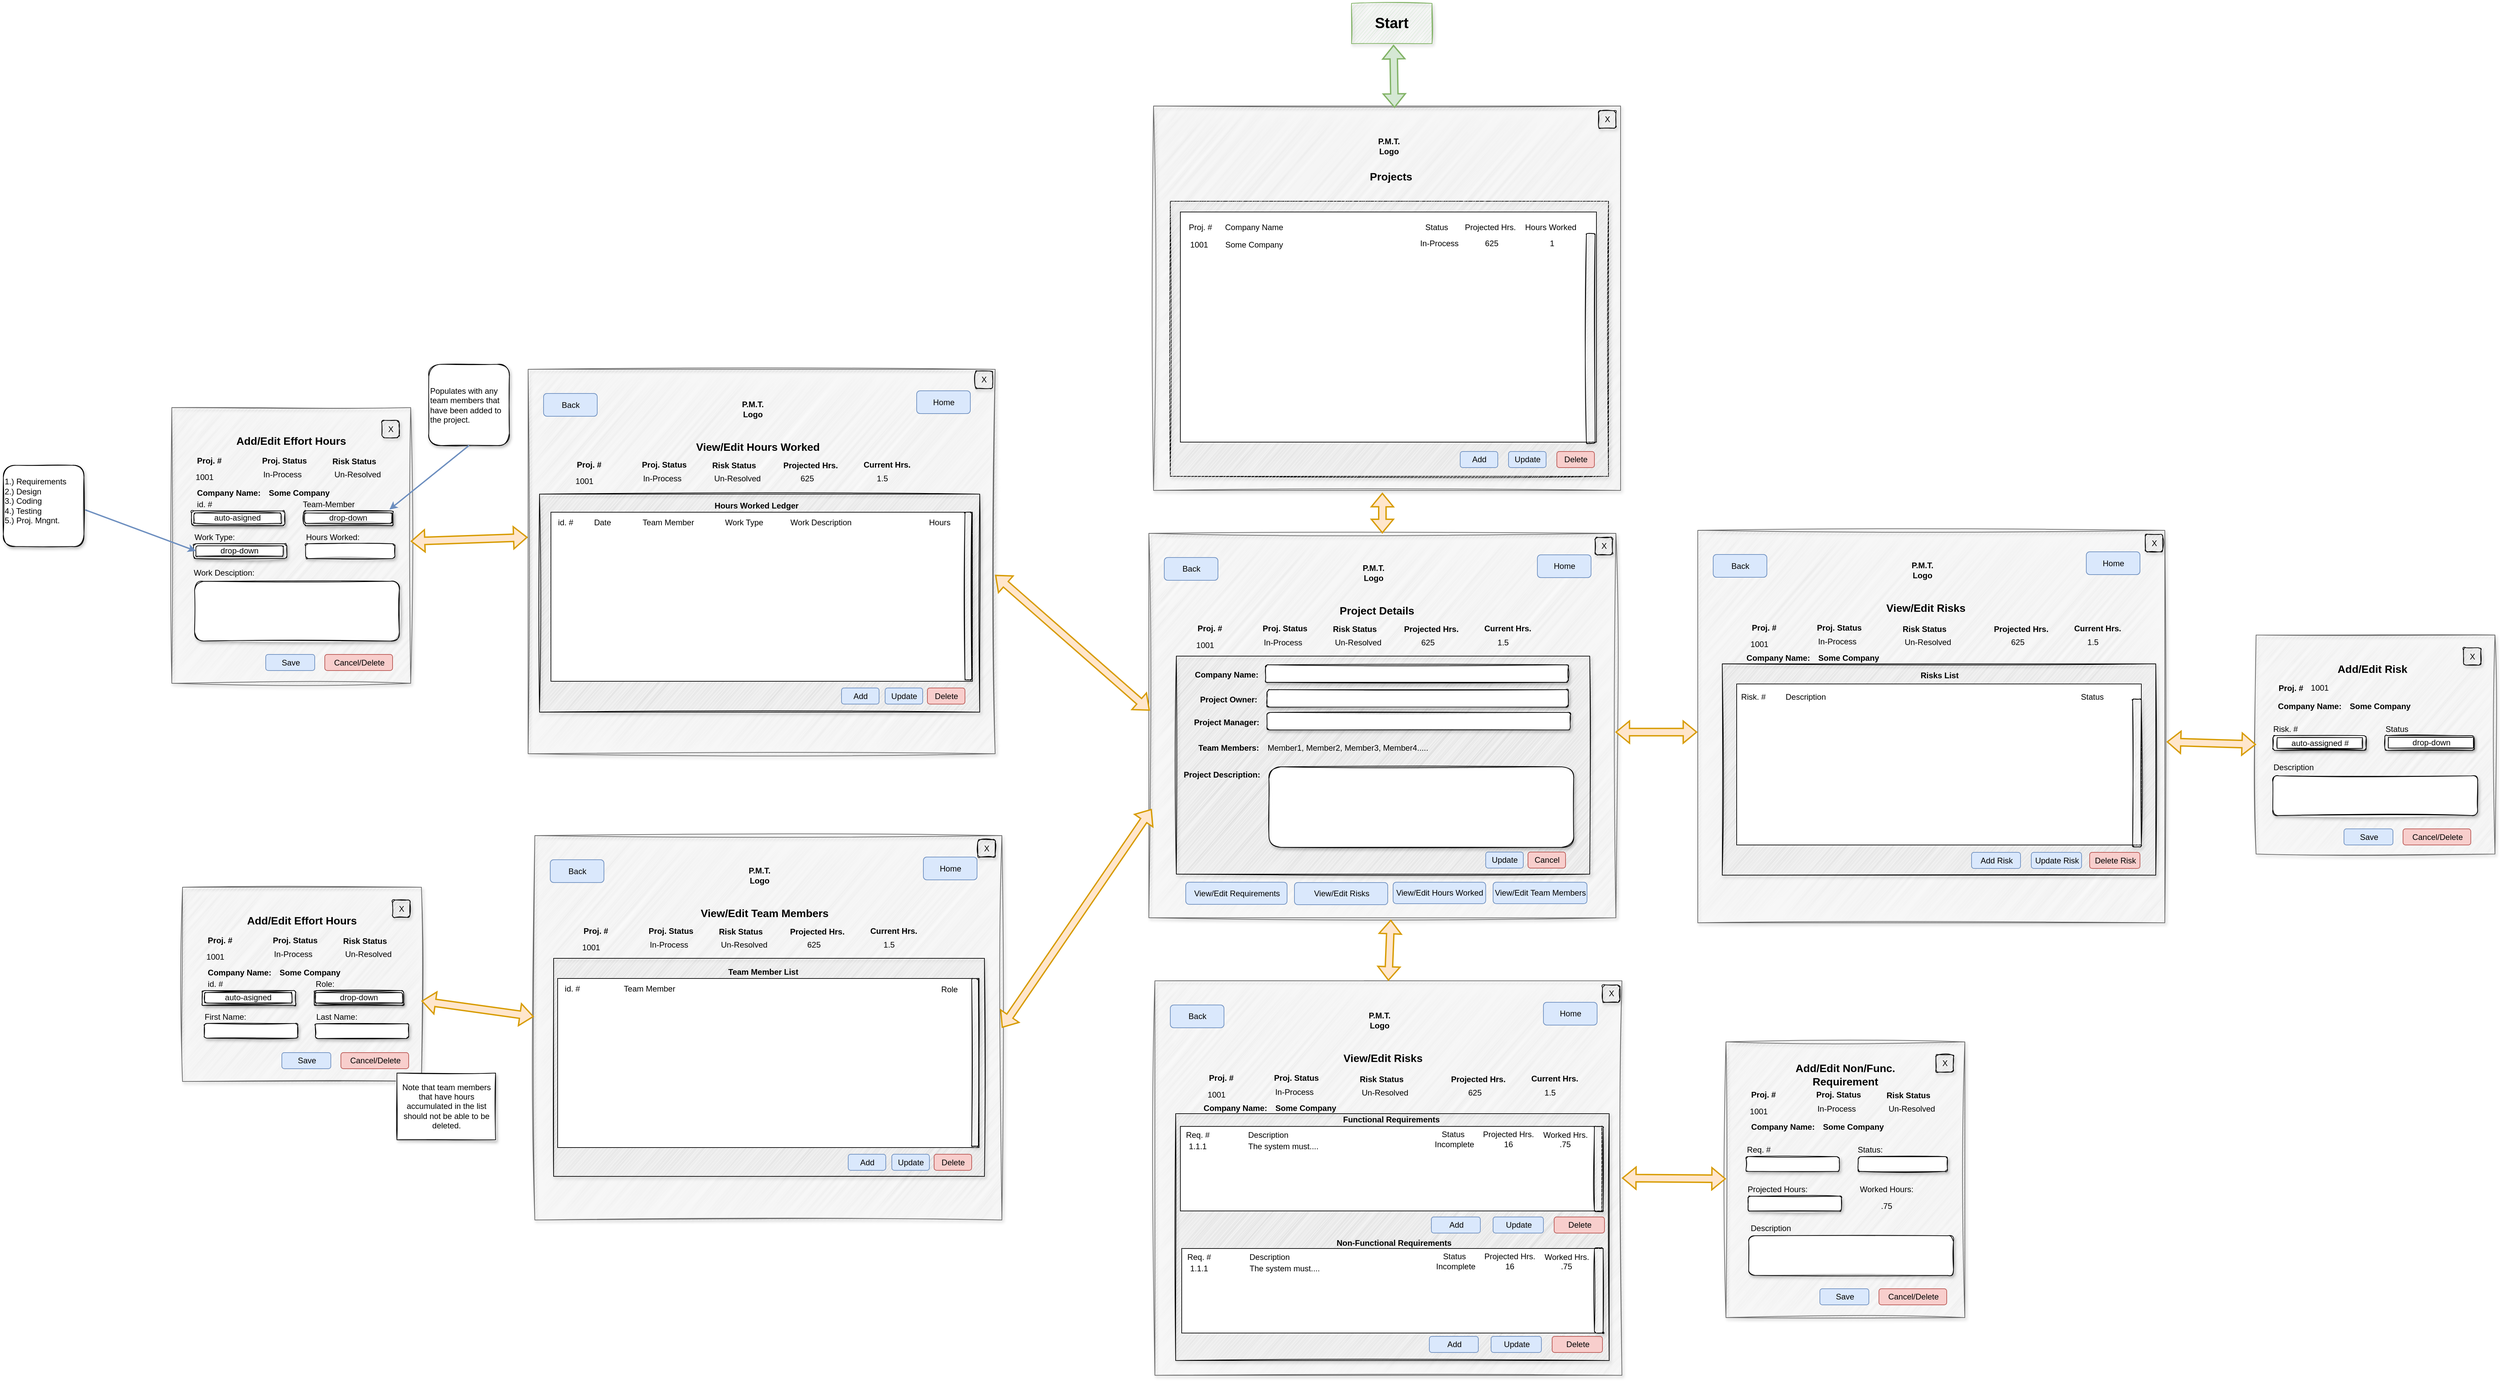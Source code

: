 <mxfile version="20.8.16" type="device"><diagram name="Page-1" id="ZucXd0UyZItgtYy1ZE5Q"><mxGraphModel dx="6148" dy="2394" grid="0" gridSize="10" guides="1" tooltips="1" connect="1" arrows="1" fold="1" page="0" pageScale="1" pageWidth="850" pageHeight="1100" math="0" shadow="0"><root><mxCell id="0"/><mxCell id="1" parent="0"/><mxCell id="gS67QBAh8p1p8HnLcjD1-84" value="" style="rounded=0;whiteSpace=wrap;html=1;fillColor=#F7F7F7;fontColor=#333333;strokeColor=#666666;glass=0;sketch=1;curveFitting=1;jiggle=2;shadow=1;" vertex="1" parent="1"><mxGeometry x="861" y="799.5" width="696" height="585" as="geometry"/></mxCell><mxCell id="gS67QBAh8p1p8HnLcjD1-297" value="" style="html=1;rounded=0;shadow=1;glass=0;sketch=1;strokeWidth=1;fontSize=12;fillColor=#F7F7F7;" vertex="1" parent="1"><mxGeometry x="75" y="309" width="653" height="410" as="geometry"/></mxCell><mxCell id="gS67QBAh8p1p8HnLcjD1-263" value="" style="html=1;rounded=0;shadow=1;glass=0;sketch=1;strokeWidth=1;fontSize=12;fillColor=#F7F7F7;" vertex="1" parent="1"><mxGeometry x="897.5" y="998.5" width="646" height="315" as="geometry"/></mxCell><mxCell id="gS67QBAh8p1p8HnLcjD1-181" value="" style="rounded=0;whiteSpace=wrap;html=1;fillColor=#F7F7F7;fontColor=#333333;strokeColor=#666666;glass=0;sketch=1;curveFitting=1;jiggle=2;shadow=1;" vertex="1" parent="1"><mxGeometry x="52" y="1471" width="696" height="588" as="geometry"/></mxCell><mxCell id="gS67QBAh8p1p8HnLcjD1-262" value="" style="html=1;rounded=0;shadow=1;glass=0;sketch=1;strokeWidth=1;fontSize=12;fillColor=#F7F7F7;" vertex="1" parent="1"><mxGeometry x="83" y="1669" width="646" height="368" as="geometry"/></mxCell><mxCell id="gS67QBAh8p1p8HnLcjD1-36" value="" style="rounded=0;whiteSpace=wrap;html=1;fillColor=#F7F7F7;fontColor=#333333;strokeColor=#666666;glass=0;sketch=1;curveFitting=1;jiggle=2;shadow=1;" vertex="1" parent="1"><mxGeometry x="43" y="804" width="696" height="573" as="geometry"/></mxCell><mxCell id="gS67QBAh8p1p8HnLcjD1-260" value="" style="html=1;rounded=0;shadow=1;glass=0;sketch=1;strokeWidth=1;fontSize=12;fillColor=#F7F7F7;" vertex="1" parent="1"><mxGeometry x="84" y="987" width="616" height="325" as="geometry"/></mxCell><mxCell id="gS67QBAh8p1p8HnLcjD1-1" value="" style="rounded=0;whiteSpace=wrap;html=1;fillColor=#f5f5f5;fontColor=#333333;strokeColor=#666666;glass=0;sketch=1;curveFitting=1;jiggle=2;shadow=1;" vertex="1" parent="1"><mxGeometry x="50" y="167" width="696" height="573" as="geometry"/></mxCell><mxCell id="gS67QBAh8p1p8HnLcjD1-2" value="P.M.T. Logo" style="text;html=1;strokeColor=none;fillColor=none;align=center;verticalAlign=middle;whiteSpace=wrap;rounded=0;fontStyle=1;strokeWidth=14;" vertex="1" parent="1"><mxGeometry x="371" y="212" width="60" height="30" as="geometry"/></mxCell><mxCell id="gS67QBAh8p1p8HnLcjD1-3" value="" style="rounded=0;whiteSpace=wrap;html=1;" vertex="1" parent="1"><mxGeometry x="90" y="325" width="620" height="343" as="geometry"/></mxCell><mxCell id="gS67QBAh8p1p8HnLcjD1-6" value="&lt;font style=&quot;font-size: 16px;&quot;&gt;Projects&lt;/font&gt;" style="text;html=1;strokeColor=none;fillColor=none;align=center;verticalAlign=middle;whiteSpace=wrap;rounded=0;fontStyle=1" vertex="1" parent="1"><mxGeometry x="363" y="257" width="82" height="30" as="geometry"/></mxCell><mxCell id="gS67QBAh8p1p8HnLcjD1-9" value="Some Company" style="text;html=1;strokeColor=none;fillColor=none;align=center;verticalAlign=middle;whiteSpace=wrap;rounded=0;" vertex="1" parent="1"><mxGeometry x="143" y="359" width="114" height="30" as="geometry"/></mxCell><mxCell id="gS67QBAh8p1p8HnLcjD1-10" value="1001" style="text;html=1;strokeColor=none;fillColor=none;align=center;verticalAlign=middle;whiteSpace=wrap;rounded=0;" vertex="1" parent="1"><mxGeometry x="96" y="361" width="44" height="26" as="geometry"/></mxCell><mxCell id="gS67QBAh8p1p8HnLcjD1-11" value="In-Process" style="text;html=1;strokeColor=none;fillColor=none;align=center;verticalAlign=middle;whiteSpace=wrap;rounded=0;" vertex="1" parent="1"><mxGeometry x="435" y="357" width="82" height="30" as="geometry"/></mxCell><mxCell id="gS67QBAh8p1p8HnLcjD1-13" value="1" style="text;html=1;strokeColor=none;fillColor=none;align=center;verticalAlign=middle;whiteSpace=wrap;rounded=0;" vertex="1" parent="1"><mxGeometry x="603" y="357" width="82" height="30" as="geometry"/></mxCell><mxCell id="gS67QBAh8p1p8HnLcjD1-14" value="Add" style="html=1;rounded=1;fillColor=#dae8fc;strokeColor=#6c8ebf;" vertex="1" parent="1"><mxGeometry x="507" y="682" width="56" height="24" as="geometry"/></mxCell><mxCell id="gS67QBAh8p1p8HnLcjD1-15" value="Update" style="html=1;rounded=1;fillColor=#dae8fc;strokeColor=#6c8ebf;" vertex="1" parent="1"><mxGeometry x="579" y="682" width="56" height="24" as="geometry"/></mxCell><mxCell id="gS67QBAh8p1p8HnLcjD1-16" value="Delete" style="html=1;rounded=1;fillColor=#f8cecc;strokeColor=#b85450;" vertex="1" parent="1"><mxGeometry x="651" y="682" width="56" height="24" as="geometry"/></mxCell><mxCell id="gS67QBAh8p1p8HnLcjD1-28" value="Proj. #" style="text;html=1;strokeColor=none;fillColor=none;align=center;verticalAlign=middle;whiteSpace=wrap;rounded=0;" vertex="1" parent="1"><mxGeometry x="98" y="333" width="44" height="30" as="geometry"/></mxCell><mxCell id="gS67QBAh8p1p8HnLcjD1-29" value="Company Name" style="text;html=1;strokeColor=none;fillColor=none;align=center;verticalAlign=middle;whiteSpace=wrap;rounded=0;" vertex="1" parent="1"><mxGeometry x="143" y="333" width="114" height="30" as="geometry"/></mxCell><mxCell id="gS67QBAh8p1p8HnLcjD1-30" value="Status" style="text;html=1;strokeColor=none;fillColor=none;align=center;verticalAlign=middle;whiteSpace=wrap;rounded=0;" vertex="1" parent="1"><mxGeometry x="431" y="333" width="82" height="30" as="geometry"/></mxCell><mxCell id="gS67QBAh8p1p8HnLcjD1-31" value="Projected Hrs." style="text;html=1;strokeColor=none;fillColor=none;align=center;verticalAlign=middle;whiteSpace=wrap;rounded=0;" vertex="1" parent="1"><mxGeometry x="511" y="335" width="82" height="26" as="geometry"/></mxCell><mxCell id="gS67QBAh8p1p8HnLcjD1-32" value="Hours Worked" style="text;html=1;strokeColor=none;fillColor=none;align=center;verticalAlign=middle;whiteSpace=wrap;rounded=0;" vertex="1" parent="1"><mxGeometry x="601" y="333" width="82" height="30" as="geometry"/></mxCell><mxCell id="gS67QBAh8p1p8HnLcjD1-33" value="625" style="text;html=1;strokeColor=none;fillColor=none;align=center;verticalAlign=middle;whiteSpace=wrap;rounded=0;" vertex="1" parent="1"><mxGeometry x="513" y="357" width="82" height="30" as="geometry"/></mxCell><mxCell id="gS67QBAh8p1p8HnLcjD1-37" value="P.M.T. Logo" style="text;html=1;strokeColor=none;fillColor=none;align=center;verticalAlign=middle;whiteSpace=wrap;rounded=0;fontStyle=1;strokeWidth=14;" vertex="1" parent="1"><mxGeometry x="348" y="848" width="60" height="30" as="geometry"/></mxCell><mxCell id="gS67QBAh8p1p8HnLcjD1-39" value="&lt;font style=&quot;font-size: 16px;&quot;&gt;Project Details&lt;/font&gt;" style="text;html=1;strokeColor=none;fillColor=none;align=center;verticalAlign=middle;whiteSpace=wrap;rounded=0;fontStyle=1;strokeWidth=1;" vertex="1" parent="1"><mxGeometry x="315" y="904" width="136" height="30" as="geometry"/></mxCell><mxCell id="gS67QBAh8p1p8HnLcjD1-45" value="Update" style="html=1;rounded=1;fillColor=#dae8fc;strokeColor=#6c8ebf;" vertex="1" parent="1"><mxGeometry x="545" y="1279" width="56" height="24" as="geometry"/></mxCell><mxCell id="gS67QBAh8p1p8HnLcjD1-46" value="Cancel" style="html=1;rounded=1;fillColor=#f8cecc;strokeColor=#b85450;" vertex="1" parent="1"><mxGeometry x="608" y="1279" width="56" height="24" as="geometry"/></mxCell><mxCell id="gS67QBAh8p1p8HnLcjD1-47" value="Proj. #" style="text;html=1;strokeColor=none;fillColor=none;align=center;verticalAlign=middle;whiteSpace=wrap;rounded=0;fontStyle=1" vertex="1" parent="1"><mxGeometry x="112" y="931" width="44" height="30" as="geometry"/></mxCell><mxCell id="gS67QBAh8p1p8HnLcjD1-49" value="Proj. Status" style="text;html=1;strokeColor=none;fillColor=none;align=center;verticalAlign=middle;whiteSpace=wrap;rounded=0;fontStyle=1" vertex="1" parent="1"><mxGeometry x="205" y="931" width="82" height="30" as="geometry"/></mxCell><mxCell id="gS67QBAh8p1p8HnLcjD1-50" value="Projected Hrs." style="text;html=1;strokeColor=none;fillColor=none;align=center;verticalAlign=middle;whiteSpace=wrap;rounded=0;fontStyle=1" vertex="1" parent="1"><mxGeometry x="419" y="934" width="90" height="26" as="geometry"/></mxCell><mxCell id="gS67QBAh8p1p8HnLcjD1-51" value="Current Hrs." style="text;html=1;strokeColor=none;fillColor=none;align=center;verticalAlign=middle;whiteSpace=wrap;rounded=0;fontStyle=1" vertex="1" parent="1"><mxGeometry x="537" y="931" width="82" height="30" as="geometry"/></mxCell><mxCell id="gS67QBAh8p1p8HnLcjD1-53" value="Back" style="html=1;rounded=1;fillColor=#dae8fc;strokeColor=#6c8ebf;" vertex="1" parent="1"><mxGeometry x="66" y="840" width="80" height="34" as="geometry"/></mxCell><mxCell id="gS67QBAh8p1p8HnLcjD1-54" value="Home" style="html=1;rounded=1;fillColor=#dae8fc;strokeColor=#6c8ebf;" vertex="1" parent="1"><mxGeometry x="622" y="836" width="80" height="34" as="geometry"/></mxCell><mxCell id="gS67QBAh8p1p8HnLcjD1-62" value="Company Name:" style="text;html=1;strokeColor=none;fillColor=none;align=center;verticalAlign=middle;whiteSpace=wrap;rounded=0;fontStyle=1" vertex="1" parent="1"><mxGeometry x="108" y="1000" width="102" height="30" as="geometry"/></mxCell><mxCell id="gS67QBAh8p1p8HnLcjD1-67" value="" style="rounded=1;whiteSpace=wrap;html=1;shadow=1;glass=0;sketch=1;strokeWidth=1;" vertex="1" parent="1"><mxGeometry x="217" y="1000" width="451" height="26" as="geometry"/></mxCell><mxCell id="gS67QBAh8p1p8HnLcjD1-68" value="" style="rounded=1;whiteSpace=wrap;html=1;shadow=1;glass=0;sketch=1;strokeWidth=1;" vertex="1" parent="1"><mxGeometry x="219" y="1037" width="449" height="26" as="geometry"/></mxCell><mxCell id="gS67QBAh8p1p8HnLcjD1-69" value="Project Owner:" style="text;html=1;strokeColor=none;fillColor=none;align=center;verticalAlign=middle;whiteSpace=wrap;rounded=0;fontStyle=1" vertex="1" parent="1"><mxGeometry x="112" y="1037" width="100" height="30" as="geometry"/></mxCell><mxCell id="gS67QBAh8p1p8HnLcjD1-70" value="Project Manager:" style="text;html=1;strokeColor=none;fillColor=none;align=center;verticalAlign=middle;whiteSpace=wrap;rounded=0;fontStyle=1" vertex="1" parent="1"><mxGeometry x="106" y="1071" width="106" height="30" as="geometry"/></mxCell><mxCell id="gS67QBAh8p1p8HnLcjD1-71" value="" style="rounded=1;whiteSpace=wrap;html=1;shadow=1;glass=0;sketch=1;strokeWidth=1;" vertex="1" parent="1"><mxGeometry x="219" y="1071" width="452" height="26" as="geometry"/></mxCell><mxCell id="gS67QBAh8p1p8HnLcjD1-72" value="Team Members:" style="text;html=1;strokeColor=none;fillColor=none;align=center;verticalAlign=middle;whiteSpace=wrap;rounded=0;fontStyle=1" vertex="1" parent="1"><mxGeometry x="109" y="1109" width="106" height="30" as="geometry"/></mxCell><mxCell id="gS67QBAh8p1p8HnLcjD1-74" value="Project Description:" style="text;html=1;strokeColor=none;fillColor=none;align=center;verticalAlign=middle;whiteSpace=wrap;rounded=0;fontStyle=1" vertex="1" parent="1"><mxGeometry x="87" y="1149" width="130" height="30" as="geometry"/></mxCell><mxCell id="gS67QBAh8p1p8HnLcjD1-75" value="" style="rounded=1;whiteSpace=wrap;html=1;shadow=1;glass=0;sketch=1;strokeWidth=1;" vertex="1" parent="1"><mxGeometry x="222" y="1152" width="454" height="120" as="geometry"/></mxCell><mxCell id="gS67QBAh8p1p8HnLcjD1-76" value="View/Edit Requirements" style="html=1;rounded=1;fillColor=#dae8fc;strokeColor=#6c8ebf;" vertex="1" parent="1"><mxGeometry x="98" y="1324" width="151" height="33" as="geometry"/></mxCell><mxCell id="gS67QBAh8p1p8HnLcjD1-77" value="View/Edit Risks" style="html=1;rounded=1;fillColor=#dae8fc;strokeColor=#6c8ebf;" vertex="1" parent="1"><mxGeometry x="260" y="1324.5" width="139" height="33" as="geometry"/></mxCell><mxCell id="gS67QBAh8p1p8HnLcjD1-78" value="Risk Status" style="text;html=1;strokeColor=none;fillColor=none;align=center;verticalAlign=middle;whiteSpace=wrap;rounded=0;fontStyle=1" vertex="1" parent="1"><mxGeometry x="309" y="932" width="82" height="30" as="geometry"/></mxCell><mxCell id="gS67QBAh8p1p8HnLcjD1-79" value="1001" style="text;align=center;fontStyle=0;verticalAlign=middle;spacingLeft=3;spacingRight=3;strokeColor=none;rotatable=0;points=[[0,0.5],[1,0.5]];portConstraint=eastwest;fontSize=12;" vertex="1" parent="1"><mxGeometry x="87" y="957" width="80" height="26" as="geometry"/></mxCell><mxCell id="gS67QBAh8p1p8HnLcjD1-80" value="In-Process" style="text;align=center;fontStyle=0;verticalAlign=middle;spacingLeft=3;spacingRight=3;strokeColor=none;rotatable=0;points=[[0,0.5],[1,0.5]];portConstraint=eastwest;fontSize=12;" vertex="1" parent="1"><mxGeometry x="203" y="953" width="80" height="26" as="geometry"/></mxCell><mxCell id="gS67QBAh8p1p8HnLcjD1-81" value="Un-Resolved" style="text;align=center;fontStyle=0;verticalAlign=middle;spacingLeft=3;spacingRight=3;strokeColor=none;rotatable=0;points=[[0,0.5],[1,0.5]];portConstraint=eastwest;fontSize=12;" vertex="1" parent="1"><mxGeometry x="315" y="953" width="80" height="26" as="geometry"/></mxCell><mxCell id="gS67QBAh8p1p8HnLcjD1-82" value="625" style="text;align=center;fontStyle=0;verticalAlign=middle;spacingLeft=3;spacingRight=3;strokeColor=none;rotatable=0;points=[[0,0.5],[1,0.5]];portConstraint=eastwest;fontSize=12;" vertex="1" parent="1"><mxGeometry x="419" y="953" width="80" height="26" as="geometry"/></mxCell><mxCell id="gS67QBAh8p1p8HnLcjD1-83" value="1.5" style="text;align=center;fontStyle=0;verticalAlign=middle;spacingLeft=3;spacingRight=3;strokeColor=none;rotatable=0;points=[[0,0.5],[1,0.5]];portConstraint=eastwest;fontSize=12;" vertex="1" parent="1"><mxGeometry x="531" y="953" width="80" height="26" as="geometry"/></mxCell><mxCell id="gS67QBAh8p1p8HnLcjD1-85" value="P.M.T. Logo" style="text;html=1;strokeColor=none;fillColor=none;align=center;verticalAlign=middle;whiteSpace=wrap;rounded=0;fontStyle=1;strokeWidth=14;" vertex="1" parent="1"><mxGeometry x="1166" y="843.5" width="60" height="30" as="geometry"/></mxCell><mxCell id="gS67QBAh8p1p8HnLcjD1-86" value="&lt;font style=&quot;font-size: 16px;&quot;&gt;View/Edit Risks&lt;/font&gt;" style="text;html=1;strokeColor=none;fillColor=none;align=center;verticalAlign=middle;whiteSpace=wrap;rounded=0;fontStyle=1;strokeWidth=1;" vertex="1" parent="1"><mxGeometry x="1133" y="899.5" width="136" height="30" as="geometry"/></mxCell><mxCell id="gS67QBAh8p1p8HnLcjD1-87" value="Update Risk" style="html=1;rounded=1;fillColor=#dae8fc;strokeColor=#6c8ebf;" vertex="1" parent="1"><mxGeometry x="1358" y="1279.5" width="75" height="24" as="geometry"/></mxCell><mxCell id="gS67QBAh8p1p8HnLcjD1-88" value="Delete Risk" style="html=1;rounded=1;fillColor=#f8cecc;strokeColor=#b85450;" vertex="1" parent="1"><mxGeometry x="1445" y="1279.5" width="75" height="24" as="geometry"/></mxCell><mxCell id="gS67QBAh8p1p8HnLcjD1-89" value="Proj. #" style="text;html=1;strokeColor=none;fillColor=none;align=center;verticalAlign=middle;whiteSpace=wrap;rounded=0;fontStyle=1" vertex="1" parent="1"><mxGeometry x="938" y="929.5" width="44" height="30" as="geometry"/></mxCell><mxCell id="gS67QBAh8p1p8HnLcjD1-90" value="Proj. Status" style="text;html=1;strokeColor=none;fillColor=none;align=center;verticalAlign=middle;whiteSpace=wrap;rounded=0;fontStyle=1" vertex="1" parent="1"><mxGeometry x="1031" y="929.5" width="82" height="30" as="geometry"/></mxCell><mxCell id="gS67QBAh8p1p8HnLcjD1-93" value="Back" style="html=1;rounded=1;fillColor=#dae8fc;strokeColor=#6c8ebf;" vertex="1" parent="1"><mxGeometry x="884" y="835.5" width="80" height="34" as="geometry"/></mxCell><mxCell id="gS67QBAh8p1p8HnLcjD1-94" value="Home" style="html=1;rounded=1;fillColor=#dae8fc;strokeColor=#6c8ebf;" vertex="1" parent="1"><mxGeometry x="1440" y="831.5" width="80" height="34" as="geometry"/></mxCell><mxCell id="gS67QBAh8p1p8HnLcjD1-95" value="Company Name:" style="text;html=1;strokeColor=none;fillColor=none;align=center;verticalAlign=middle;whiteSpace=wrap;rounded=0;fontStyle=1" vertex="1" parent="1"><mxGeometry x="930" y="974.5" width="102" height="30" as="geometry"/></mxCell><mxCell id="gS67QBAh8p1p8HnLcjD1-106" value="Add Risk" style="html=1;rounded=1;fillColor=#dae8fc;strokeColor=#6c8ebf;" vertex="1" parent="1"><mxGeometry x="1269" y="1279.5" width="73" height="24" as="geometry"/></mxCell><mxCell id="gS67QBAh8p1p8HnLcjD1-107" value="Risk Status" style="text;html=1;strokeColor=none;fillColor=none;align=center;verticalAlign=middle;whiteSpace=wrap;rounded=0;fontStyle=1" vertex="1" parent="1"><mxGeometry x="1158" y="931.5" width="82" height="30" as="geometry"/></mxCell><mxCell id="gS67QBAh8p1p8HnLcjD1-108" value="1001" style="text;align=center;fontStyle=0;verticalAlign=middle;spacingLeft=3;spacingRight=3;strokeColor=none;rotatable=0;points=[[0,0.5],[1,0.5]];portConstraint=eastwest;fontSize=12;" vertex="1" parent="1"><mxGeometry x="913" y="955.5" width="80" height="26" as="geometry"/></mxCell><mxCell id="gS67QBAh8p1p8HnLcjD1-109" value="In-Process" style="text;align=center;fontStyle=0;verticalAlign=middle;spacingLeft=3;spacingRight=3;strokeColor=none;rotatable=0;points=[[0,0.5],[1,0.5]];portConstraint=eastwest;fontSize=12;" vertex="1" parent="1"><mxGeometry x="1029" y="951.5" width="80" height="26" as="geometry"/></mxCell><mxCell id="gS67QBAh8p1p8HnLcjD1-110" value="Un-Resolved" style="text;align=center;fontStyle=0;verticalAlign=middle;spacingLeft=3;spacingRight=3;strokeColor=none;rotatable=0;points=[[0,0.5],[1,0.5]];portConstraint=eastwest;fontSize=12;" vertex="1" parent="1"><mxGeometry x="1164" y="952.5" width="80" height="26" as="geometry"/></mxCell><mxCell id="gS67QBAh8p1p8HnLcjD1-113" value="Some Company" style="text;html=1;strokeColor=none;fillColor=none;align=center;verticalAlign=middle;whiteSpace=wrap;rounded=0;fontStyle=1" vertex="1" parent="1"><mxGeometry x="1035" y="974.5" width="102" height="30" as="geometry"/></mxCell><mxCell id="gS67QBAh8p1p8HnLcjD1-114" value="" style="rounded=0;whiteSpace=wrap;html=1;" vertex="1" parent="1"><mxGeometry x="919" y="1028.5" width="603" height="240" as="geometry"/></mxCell><mxCell id="gS67QBAh8p1p8HnLcjD1-116" value="" style="html=1;rounded=1;shadow=1;glass=0;sketch=1;strokeWidth=1;fontSize=12;fillColor=#F7F7F7;" vertex="1" parent="1"><mxGeometry x="1509" y="1051" width="13" height="220.5" as="geometry"/></mxCell><mxCell id="gS67QBAh8p1p8HnLcjD1-117" value="" style="html=1;rounded=1;shadow=1;glass=0;sketch=1;strokeWidth=1;fontSize=12;fillColor=#F7F7F7;" vertex="1" parent="1"><mxGeometry x="695" y="357" width="13" height="313" as="geometry"/></mxCell><mxCell id="gS67QBAh8p1p8HnLcjD1-118" value="Risk. #" style="text;html=1;strokeColor=none;fillColor=none;align=center;verticalAlign=middle;whiteSpace=wrap;rounded=0;" vertex="1" parent="1"><mxGeometry x="921.5" y="1032.5" width="44" height="30" as="geometry"/></mxCell><mxCell id="gS67QBAh8p1p8HnLcjD1-119" value="Description" style="text;html=1;strokeColor=none;fillColor=none;align=center;verticalAlign=middle;whiteSpace=wrap;rounded=0;" vertex="1" parent="1"><mxGeometry x="999.5" y="1032.5" width="44" height="30" as="geometry"/></mxCell><mxCell id="gS67QBAh8p1p8HnLcjD1-120" value="Status" style="text;html=1;strokeColor=none;fillColor=none;align=center;verticalAlign=middle;whiteSpace=wrap;rounded=0;" vertex="1" parent="1"><mxGeometry x="1426.5" y="1032.5" width="44" height="30" as="geometry"/></mxCell><mxCell id="gS67QBAh8p1p8HnLcjD1-122" value="" style="rounded=0;whiteSpace=wrap;html=1;fillColor=#F7F7F7;fontColor=#333333;strokeColor=#666666;glass=0;sketch=1;curveFitting=1;jiggle=2;shadow=1;" vertex="1" parent="1"><mxGeometry x="1693" y="955.5" width="356" height="326.5" as="geometry"/></mxCell><mxCell id="gS67QBAh8p1p8HnLcjD1-124" value="&lt;font style=&quot;font-size: 16px;&quot;&gt;Add/Edit Risk&lt;/font&gt;" style="text;html=1;strokeColor=none;fillColor=none;align=center;verticalAlign=middle;whiteSpace=wrap;rounded=0;fontStyle=1;strokeWidth=1;" vertex="1" parent="1"><mxGeometry x="1799" y="990.5" width="135" height="30" as="geometry"/></mxCell><mxCell id="gS67QBAh8p1p8HnLcjD1-126" value="Cancel/Delete" style="html=1;rounded=1;fillColor=#f8cecc;strokeColor=#b85450;" vertex="1" parent="1"><mxGeometry x="1912" y="1244.5" width="101" height="24" as="geometry"/></mxCell><mxCell id="gS67QBAh8p1p8HnLcjD1-127" value="Proj. #" style="text;html=1;strokeColor=none;fillColor=none;align=center;verticalAlign=middle;whiteSpace=wrap;rounded=0;fontStyle=1" vertex="1" parent="1"><mxGeometry x="1723" y="1019.5" width="44" height="30" as="geometry"/></mxCell><mxCell id="gS67QBAh8p1p8HnLcjD1-131" value="Company Name:" style="text;html=1;strokeColor=none;fillColor=none;align=center;verticalAlign=middle;whiteSpace=wrap;rounded=0;fontStyle=1" vertex="1" parent="1"><mxGeometry x="1722" y="1046.5" width="102" height="30" as="geometry"/></mxCell><mxCell id="gS67QBAh8p1p8HnLcjD1-132" value="Save" style="html=1;rounded=1;fillColor=#dae8fc;strokeColor=#6c8ebf;" vertex="1" parent="1"><mxGeometry x="1824" y="1244.5" width="73" height="24" as="geometry"/></mxCell><mxCell id="gS67QBAh8p1p8HnLcjD1-134" value="1001" style="text;align=center;fontStyle=0;verticalAlign=middle;spacingLeft=3;spacingRight=3;strokeColor=none;rotatable=0;points=[[0,0.5],[1,0.5]];portConstraint=eastwest;fontSize=12;" vertex="1" parent="1"><mxGeometry x="1748" y="1020.5" width="80" height="26" as="geometry"/></mxCell><mxCell id="gS67QBAh8p1p8HnLcjD1-137" value="Some Company" style="text;html=1;strokeColor=none;fillColor=none;align=center;verticalAlign=middle;whiteSpace=wrap;rounded=0;fontStyle=1" vertex="1" parent="1"><mxGeometry x="1827" y="1046.5" width="102" height="30" as="geometry"/></mxCell><mxCell id="gS67QBAh8p1p8HnLcjD1-140" value="Risk. #" style="text;html=1;strokeColor=none;fillColor=none;align=center;verticalAlign=middle;whiteSpace=wrap;rounded=0;" vertex="1" parent="1"><mxGeometry x="1715" y="1080.5" width="44" height="30" as="geometry"/></mxCell><mxCell id="gS67QBAh8p1p8HnLcjD1-141" value="Description" style="text;html=1;strokeColor=none;fillColor=none;align=center;verticalAlign=middle;whiteSpace=wrap;rounded=0;" vertex="1" parent="1"><mxGeometry x="1727" y="1137.5" width="44" height="30" as="geometry"/></mxCell><mxCell id="gS67QBAh8p1p8HnLcjD1-142" value="Status" style="text;html=1;strokeColor=none;fillColor=none;align=center;verticalAlign=middle;whiteSpace=wrap;rounded=0;" vertex="1" parent="1"><mxGeometry x="1881" y="1080.5" width="44" height="30" as="geometry"/></mxCell><mxCell id="gS67QBAh8p1p8HnLcjD1-143" value="" style="rounded=1;whiteSpace=wrap;html=1;shadow=1;glass=0;sketch=1;strokeWidth=1;" vertex="1" parent="1"><mxGeometry x="1718" y="1105.5" width="139" height="22" as="geometry"/></mxCell><mxCell id="gS67QBAh8p1p8HnLcjD1-144" value="" style="rounded=1;whiteSpace=wrap;html=1;shadow=1;glass=0;sketch=1;strokeWidth=1;" vertex="1" parent="1"><mxGeometry x="1885" y="1105.5" width="133" height="22" as="geometry"/></mxCell><mxCell id="gS67QBAh8p1p8HnLcjD1-145" value="" style="rounded=1;whiteSpace=wrap;html=1;shadow=1;glass=0;sketch=1;strokeWidth=1;" vertex="1" parent="1"><mxGeometry x="1718" y="1165.5" width="305" height="59" as="geometry"/></mxCell><mxCell id="gS67QBAh8p1p8HnLcjD1-146" value="X" style="html=1;rounded=1;shadow=1;glass=0;sketch=1;strokeWidth=1;fontSize=12;fillColor=#F7F7F7;" vertex="1" parent="1"><mxGeometry x="2002" y="974.5" width="26" height="26" as="geometry"/></mxCell><mxCell id="gS67QBAh8p1p8HnLcjD1-176" value="Projected Hrs." style="text;html=1;strokeColor=none;fillColor=none;align=center;verticalAlign=middle;whiteSpace=wrap;rounded=0;fontStyle=1" vertex="1" parent="1"><mxGeometry x="1298" y="933.5" width="90" height="26" as="geometry"/></mxCell><mxCell id="gS67QBAh8p1p8HnLcjD1-177" value="Current Hrs." style="text;html=1;strokeColor=none;fillColor=none;align=center;verticalAlign=middle;whiteSpace=wrap;rounded=0;fontStyle=1" vertex="1" parent="1"><mxGeometry x="1416" y="930.5" width="82" height="30" as="geometry"/></mxCell><mxCell id="gS67QBAh8p1p8HnLcjD1-178" value="625" style="text;align=center;fontStyle=0;verticalAlign=middle;spacingLeft=3;spacingRight=3;strokeColor=none;rotatable=0;points=[[0,0.5],[1,0.5]];portConstraint=eastwest;fontSize=12;" vertex="1" parent="1"><mxGeometry x="1298" y="952.5" width="80" height="26" as="geometry"/></mxCell><mxCell id="gS67QBAh8p1p8HnLcjD1-179" value="1.5" style="text;align=center;fontStyle=0;verticalAlign=middle;spacingLeft=3;spacingRight=3;strokeColor=none;rotatable=0;points=[[0,0.5],[1,0.5]];portConstraint=eastwest;fontSize=12;" vertex="1" parent="1"><mxGeometry x="1410" y="952.5" width="80" height="26" as="geometry"/></mxCell><mxCell id="gS67QBAh8p1p8HnLcjD1-182" value="P.M.T. Logo" style="text;html=1;strokeColor=none;fillColor=none;align=center;verticalAlign=middle;whiteSpace=wrap;rounded=0;fontStyle=1;strokeWidth=14;" vertex="1" parent="1"><mxGeometry x="357" y="1515" width="60" height="30" as="geometry"/></mxCell><mxCell id="gS67QBAh8p1p8HnLcjD1-183" value="&lt;font style=&quot;font-size: 16px;&quot;&gt;View/Edit Risks&lt;/font&gt;" style="text;html=1;strokeColor=none;fillColor=none;align=center;verticalAlign=middle;whiteSpace=wrap;rounded=0;fontStyle=1;strokeWidth=1;" vertex="1" parent="1"><mxGeometry x="324" y="1571" width="136" height="30" as="geometry"/></mxCell><mxCell id="gS67QBAh8p1p8HnLcjD1-184" value="Update" style="html=1;rounded=1;fillColor=#dae8fc;strokeColor=#6c8ebf;" vertex="1" parent="1"><mxGeometry x="553" y="2001" width="75" height="24" as="geometry"/></mxCell><mxCell id="gS67QBAh8p1p8HnLcjD1-185" value="Delete" style="html=1;rounded=1;fillColor=#f8cecc;strokeColor=#b85450;" vertex="1" parent="1"><mxGeometry x="644" y="2001" width="75" height="24" as="geometry"/></mxCell><mxCell id="gS67QBAh8p1p8HnLcjD1-186" value="Proj. #" style="text;html=1;strokeColor=none;fillColor=none;align=center;verticalAlign=middle;whiteSpace=wrap;rounded=0;fontStyle=1" vertex="1" parent="1"><mxGeometry x="129" y="1601" width="44" height="30" as="geometry"/></mxCell><mxCell id="gS67QBAh8p1p8HnLcjD1-187" value="Proj. Status" style="text;html=1;strokeColor=none;fillColor=none;align=center;verticalAlign=middle;whiteSpace=wrap;rounded=0;fontStyle=1" vertex="1" parent="1"><mxGeometry x="222" y="1601" width="82" height="30" as="geometry"/></mxCell><mxCell id="gS67QBAh8p1p8HnLcjD1-188" value="Back" style="html=1;rounded=1;fillColor=#dae8fc;strokeColor=#6c8ebf;" vertex="1" parent="1"><mxGeometry x="75" y="1507" width="80" height="34" as="geometry"/></mxCell><mxCell id="gS67QBAh8p1p8HnLcjD1-189" value="Home" style="html=1;rounded=1;fillColor=#dae8fc;strokeColor=#6c8ebf;" vertex="1" parent="1"><mxGeometry x="631" y="1503" width="80" height="34" as="geometry"/></mxCell><mxCell id="gS67QBAh8p1p8HnLcjD1-190" value="Company Name:" style="text;html=1;strokeColor=none;fillColor=none;align=center;verticalAlign=middle;whiteSpace=wrap;rounded=0;fontStyle=1" vertex="1" parent="1"><mxGeometry x="121" y="1646" width="102" height="30" as="geometry"/></mxCell><mxCell id="gS67QBAh8p1p8HnLcjD1-191" value="Add" style="html=1;rounded=1;fillColor=#dae8fc;strokeColor=#6c8ebf;" vertex="1" parent="1"><mxGeometry x="461" y="2001" width="73" height="24" as="geometry"/></mxCell><mxCell id="gS67QBAh8p1p8HnLcjD1-192" value="Risk Status" style="text;html=1;strokeColor=none;fillColor=none;align=center;verticalAlign=middle;whiteSpace=wrap;rounded=0;fontStyle=1" vertex="1" parent="1"><mxGeometry x="349" y="1603" width="82" height="30" as="geometry"/></mxCell><mxCell id="gS67QBAh8p1p8HnLcjD1-193" value="1001" style="text;align=center;fontStyle=0;verticalAlign=middle;spacingLeft=3;spacingRight=3;strokeColor=none;rotatable=0;points=[[0,0.5],[1,0.5]];portConstraint=eastwest;fontSize=12;" vertex="1" parent="1"><mxGeometry x="104" y="1627" width="80" height="26" as="geometry"/></mxCell><mxCell id="gS67QBAh8p1p8HnLcjD1-194" value="In-Process" style="text;align=center;fontStyle=0;verticalAlign=middle;spacingLeft=3;spacingRight=3;strokeColor=none;rotatable=0;points=[[0,0.5],[1,0.5]];portConstraint=eastwest;fontSize=12;" vertex="1" parent="1"><mxGeometry x="220" y="1623" width="80" height="26" as="geometry"/></mxCell><mxCell id="gS67QBAh8p1p8HnLcjD1-195" value="Un-Resolved" style="text;align=center;fontStyle=0;verticalAlign=middle;spacingLeft=3;spacingRight=3;strokeColor=none;rotatable=0;points=[[0,0.5],[1,0.5]];portConstraint=eastwest;fontSize=12;" vertex="1" parent="1"><mxGeometry x="355" y="1624" width="80" height="26" as="geometry"/></mxCell><mxCell id="gS67QBAh8p1p8HnLcjD1-196" value="Some Company" style="text;html=1;strokeColor=none;fillColor=none;align=center;verticalAlign=middle;whiteSpace=wrap;rounded=0;fontStyle=1" vertex="1" parent="1"><mxGeometry x="226" y="1646" width="102" height="30" as="geometry"/></mxCell><mxCell id="gS67QBAh8p1p8HnLcjD1-197" value="" style="rounded=0;whiteSpace=wrap;html=1;" vertex="1" parent="1"><mxGeometry x="90" y="1688" width="628" height="126" as="geometry"/></mxCell><mxCell id="gS67QBAh8p1p8HnLcjD1-198" value="" style="html=1;rounded=1;shadow=1;glass=0;sketch=1;strokeWidth=1;fontSize=12;fillColor=#F7F7F7;" vertex="1" parent="1"><mxGeometry x="707" y="1688" width="13" height="127" as="geometry"/></mxCell><mxCell id="gS67QBAh8p1p8HnLcjD1-199" value="Req. #" style="text;html=1;strokeColor=none;fillColor=none;align=center;verticalAlign=middle;whiteSpace=wrap;rounded=0;" vertex="1" parent="1"><mxGeometry x="94" y="1688" width="44" height="26" as="geometry"/></mxCell><mxCell id="gS67QBAh8p1p8HnLcjD1-200" value="Description" style="text;html=1;strokeColor=none;fillColor=none;align=center;verticalAlign=middle;whiteSpace=wrap;rounded=0;" vertex="1" parent="1"><mxGeometry x="199" y="1690" width="44" height="22" as="geometry"/></mxCell><mxCell id="gS67QBAh8p1p8HnLcjD1-201" value="Projected Hrs." style="text;html=1;strokeColor=none;fillColor=none;align=center;verticalAlign=middle;whiteSpace=wrap;rounded=0;" vertex="1" parent="1"><mxGeometry x="535" y="1687" width="88" height="25" as="geometry"/></mxCell><mxCell id="gS67QBAh8p1p8HnLcjD1-202" value="Projected Hrs." style="text;html=1;strokeColor=none;fillColor=none;align=center;verticalAlign=middle;whiteSpace=wrap;rounded=0;fontStyle=1" vertex="1" parent="1"><mxGeometry x="489" y="1605" width="90" height="26" as="geometry"/></mxCell><mxCell id="gS67QBAh8p1p8HnLcjD1-203" value="Current Hrs." style="text;html=1;strokeColor=none;fillColor=none;align=center;verticalAlign=middle;whiteSpace=wrap;rounded=0;fontStyle=1" vertex="1" parent="1"><mxGeometry x="607" y="1602" width="82" height="30" as="geometry"/></mxCell><mxCell id="gS67QBAh8p1p8HnLcjD1-204" value="625" style="text;align=center;fontStyle=0;verticalAlign=middle;spacingLeft=3;spacingRight=3;strokeColor=none;rotatable=0;points=[[0,0.5],[1,0.5]];portConstraint=eastwest;fontSize=12;" vertex="1" parent="1"><mxGeometry x="489" y="1624" width="80" height="26" as="geometry"/></mxCell><mxCell id="gS67QBAh8p1p8HnLcjD1-205" value="1.5" style="text;align=center;fontStyle=0;verticalAlign=middle;spacingLeft=3;spacingRight=3;strokeColor=none;rotatable=0;points=[[0,0.5],[1,0.5]];portConstraint=eastwest;fontSize=12;" vertex="1" parent="1"><mxGeometry x="601" y="1624" width="80" height="26" as="geometry"/></mxCell><mxCell id="gS67QBAh8p1p8HnLcjD1-206" value="Worked Hrs." style="text;html=1;strokeColor=none;fillColor=none;align=center;verticalAlign=middle;whiteSpace=wrap;rounded=0;" vertex="1" parent="1"><mxGeometry x="620" y="1688" width="88" height="25" as="geometry"/></mxCell><mxCell id="gS67QBAh8p1p8HnLcjD1-207" value="Status" style="text;html=1;strokeColor=none;fillColor=none;align=center;verticalAlign=middle;whiteSpace=wrap;rounded=0;" vertex="1" parent="1"><mxGeometry x="463" y="1687" width="67" height="25" as="geometry"/></mxCell><mxCell id="gS67QBAh8p1p8HnLcjD1-208" value="1.1.1" style="text;html=1;strokeColor=none;fillColor=none;align=center;verticalAlign=middle;whiteSpace=wrap;rounded=0;" vertex="1" parent="1"><mxGeometry x="94" y="1705" width="44" height="26" as="geometry"/></mxCell><mxCell id="gS67QBAh8p1p8HnLcjD1-209" value="The system must...." style="text;html=1;strokeColor=none;fillColor=none;align=center;verticalAlign=middle;whiteSpace=wrap;rounded=0;" vertex="1" parent="1"><mxGeometry x="184" y="1705" width="119" height="26" as="geometry"/></mxCell><mxCell id="gS67QBAh8p1p8HnLcjD1-210" value="Incomplete" style="text;html=1;strokeColor=none;fillColor=none;align=center;verticalAlign=middle;whiteSpace=wrap;rounded=0;" vertex="1" parent="1"><mxGeometry x="465" y="1702" width="67" height="25" as="geometry"/></mxCell><mxCell id="gS67QBAh8p1p8HnLcjD1-211" value="16" style="text;html=1;strokeColor=none;fillColor=none;align=center;verticalAlign=middle;whiteSpace=wrap;rounded=0;" vertex="1" parent="1"><mxGeometry x="535" y="1702" width="88" height="25" as="geometry"/></mxCell><mxCell id="gS67QBAh8p1p8HnLcjD1-212" value=".75" style="text;html=1;strokeColor=none;fillColor=none;align=center;verticalAlign=middle;whiteSpace=wrap;rounded=0;" vertex="1" parent="1"><mxGeometry x="644" y="1702" width="39" height="25" as="geometry"/></mxCell><mxCell id="gS67QBAh8p1p8HnLcjD1-213" value="" style="rounded=0;whiteSpace=wrap;html=1;" vertex="1" parent="1"><mxGeometry x="92" y="1870" width="628" height="126" as="geometry"/></mxCell><mxCell id="gS67QBAh8p1p8HnLcjD1-214" value="1.1.1" style="text;html=1;strokeColor=none;fillColor=none;align=center;verticalAlign=middle;whiteSpace=wrap;rounded=0;" vertex="1" parent="1"><mxGeometry x="96" y="1887" width="44" height="26" as="geometry"/></mxCell><mxCell id="gS67QBAh8p1p8HnLcjD1-215" value="Req. #" style="text;html=1;strokeColor=none;fillColor=none;align=center;verticalAlign=middle;whiteSpace=wrap;rounded=0;" vertex="1" parent="1"><mxGeometry x="96" y="1870" width="44" height="26" as="geometry"/></mxCell><mxCell id="gS67QBAh8p1p8HnLcjD1-216" value="Description" style="text;html=1;strokeColor=none;fillColor=none;align=center;verticalAlign=middle;whiteSpace=wrap;rounded=0;" vertex="1" parent="1"><mxGeometry x="201" y="1872" width="44" height="22" as="geometry"/></mxCell><mxCell id="gS67QBAh8p1p8HnLcjD1-217" value="The system must...." style="text;html=1;strokeColor=none;fillColor=none;align=center;verticalAlign=middle;whiteSpace=wrap;rounded=0;" vertex="1" parent="1"><mxGeometry x="186" y="1887" width="119" height="26" as="geometry"/></mxCell><mxCell id="gS67QBAh8p1p8HnLcjD1-218" value="Status" style="text;html=1;strokeColor=none;fillColor=none;align=center;verticalAlign=middle;whiteSpace=wrap;rounded=0;" vertex="1" parent="1"><mxGeometry x="465" y="1869" width="67" height="25" as="geometry"/></mxCell><mxCell id="gS67QBAh8p1p8HnLcjD1-219" value="Incomplete" style="text;html=1;strokeColor=none;fillColor=none;align=center;verticalAlign=middle;whiteSpace=wrap;rounded=0;" vertex="1" parent="1"><mxGeometry x="467" y="1884" width="67" height="25" as="geometry"/></mxCell><mxCell id="gS67QBAh8p1p8HnLcjD1-220" value="16" style="text;html=1;strokeColor=none;fillColor=none;align=center;verticalAlign=middle;whiteSpace=wrap;rounded=0;" vertex="1" parent="1"><mxGeometry x="537" y="1884" width="88" height="25" as="geometry"/></mxCell><mxCell id="gS67QBAh8p1p8HnLcjD1-221" value="Projected Hrs." style="text;html=1;strokeColor=none;fillColor=none;align=center;verticalAlign=middle;whiteSpace=wrap;rounded=0;" vertex="1" parent="1"><mxGeometry x="537" y="1869" width="88" height="25" as="geometry"/></mxCell><mxCell id="gS67QBAh8p1p8HnLcjD1-222" value=".75" style="text;html=1;strokeColor=none;fillColor=none;align=center;verticalAlign=middle;whiteSpace=wrap;rounded=0;" vertex="1" parent="1"><mxGeometry x="646" y="1884" width="39" height="25" as="geometry"/></mxCell><mxCell id="gS67QBAh8p1p8HnLcjD1-223" value="Worked Hrs." style="text;html=1;strokeColor=none;fillColor=none;align=center;verticalAlign=middle;whiteSpace=wrap;rounded=0;" vertex="1" parent="1"><mxGeometry x="622" y="1870" width="88" height="25" as="geometry"/></mxCell><mxCell id="gS67QBAh8p1p8HnLcjD1-224" value="" style="html=1;rounded=1;shadow=1;glass=0;sketch=1;strokeWidth=1;fontSize=12;fillColor=#F7F7F7;" vertex="1" parent="1"><mxGeometry x="707" y="1869" width="13" height="127" as="geometry"/></mxCell><mxCell id="gS67QBAh8p1p8HnLcjD1-225" value="Functional Requirements" style="text;html=1;strokeColor=none;fillColor=none;align=center;verticalAlign=middle;whiteSpace=wrap;rounded=0;fontStyle=1" vertex="1" parent="1"><mxGeometry x="90" y="1663" width="629" height="30" as="geometry"/></mxCell><mxCell id="gS67QBAh8p1p8HnLcjD1-226" value="Non-Functional Requirements" style="text;html=1;strokeColor=none;fillColor=none;align=center;verticalAlign=middle;whiteSpace=wrap;rounded=0;fontStyle=1" vertex="1" parent="1"><mxGeometry x="94" y="1847" width="629" height="30" as="geometry"/></mxCell><mxCell id="gS67QBAh8p1p8HnLcjD1-227" value="Delete" style="html=1;rounded=1;fillColor=#f8cecc;strokeColor=#b85450;" vertex="1" parent="1"><mxGeometry x="647" y="1823" width="75" height="24" as="geometry"/></mxCell><mxCell id="gS67QBAh8p1p8HnLcjD1-228" value="Update" style="html=1;rounded=1;fillColor=#dae8fc;strokeColor=#6c8ebf;" vertex="1" parent="1"><mxGeometry x="556" y="1823" width="75" height="24" as="geometry"/></mxCell><mxCell id="gS67QBAh8p1p8HnLcjD1-229" value="Add" style="html=1;rounded=1;fillColor=#dae8fc;strokeColor=#6c8ebf;" vertex="1" parent="1"><mxGeometry x="464" y="1823" width="73" height="24" as="geometry"/></mxCell><mxCell id="gS67QBAh8p1p8HnLcjD1-230" value="" style="rounded=0;whiteSpace=wrap;html=1;fillColor=#F7F7F7;fontColor=#333333;strokeColor=#666666;glass=0;sketch=1;curveFitting=1;jiggle=2;shadow=1;" vertex="1" parent="1"><mxGeometry x="903" y="1562" width="356" height="411" as="geometry"/></mxCell><mxCell id="gS67QBAh8p1p8HnLcjD1-231" value="&lt;font style=&quot;font-size: 16px;&quot;&gt;Add/Edit Non/Func. Requirement&lt;/font&gt;" style="text;html=1;strokeColor=none;fillColor=none;align=center;verticalAlign=middle;whiteSpace=wrap;rounded=0;fontStyle=1;strokeWidth=1;" vertex="1" parent="1"><mxGeometry x="972" y="1596" width="218" height="30" as="geometry"/></mxCell><mxCell id="gS67QBAh8p1p8HnLcjD1-232" value="Cancel/Delete" style="html=1;rounded=1;fillColor=#f8cecc;strokeColor=#b85450;" vertex="1" parent="1"><mxGeometry x="1131" y="1930" width="101" height="24" as="geometry"/></mxCell><mxCell id="gS67QBAh8p1p8HnLcjD1-233" value="Proj. #" style="text;html=1;strokeColor=none;fillColor=none;align=center;verticalAlign=middle;whiteSpace=wrap;rounded=0;fontStyle=1" vertex="1" parent="1"><mxGeometry x="937" y="1626" width="44" height="30" as="geometry"/></mxCell><mxCell id="gS67QBAh8p1p8HnLcjD1-234" value="Proj. Status" style="text;html=1;strokeColor=none;fillColor=none;align=center;verticalAlign=middle;whiteSpace=wrap;rounded=0;fontStyle=1" vertex="1" parent="1"><mxGeometry x="1030" y="1626" width="82" height="30" as="geometry"/></mxCell><mxCell id="gS67QBAh8p1p8HnLcjD1-235" value="Company Name:" style="text;html=1;strokeColor=none;fillColor=none;align=center;verticalAlign=middle;whiteSpace=wrap;rounded=0;fontStyle=1" vertex="1" parent="1"><mxGeometry x="937" y="1674" width="102" height="30" as="geometry"/></mxCell><mxCell id="gS67QBAh8p1p8HnLcjD1-236" value="Save" style="html=1;rounded=1;fillColor=#dae8fc;strokeColor=#6c8ebf;" vertex="1" parent="1"><mxGeometry x="1043" y="1930" width="73" height="24" as="geometry"/></mxCell><mxCell id="gS67QBAh8p1p8HnLcjD1-237" value="Risk Status" style="text;html=1;strokeColor=none;fillColor=none;align=center;verticalAlign=middle;whiteSpace=wrap;rounded=0;fontStyle=1" vertex="1" parent="1"><mxGeometry x="1134" y="1627" width="82" height="30" as="geometry"/></mxCell><mxCell id="gS67QBAh8p1p8HnLcjD1-238" value="1001" style="text;align=center;fontStyle=0;verticalAlign=middle;spacingLeft=3;spacingRight=3;strokeColor=none;rotatable=0;points=[[0,0.5],[1,0.5]];portConstraint=eastwest;fontSize=12;" vertex="1" parent="1"><mxGeometry x="912" y="1652" width="80" height="26" as="geometry"/></mxCell><mxCell id="gS67QBAh8p1p8HnLcjD1-239" value="In-Process" style="text;align=center;fontStyle=0;verticalAlign=middle;spacingLeft=3;spacingRight=3;strokeColor=none;rotatable=0;points=[[0,0.5],[1,0.5]];portConstraint=eastwest;fontSize=12;" vertex="1" parent="1"><mxGeometry x="1028" y="1648" width="80" height="26" as="geometry"/></mxCell><mxCell id="gS67QBAh8p1p8HnLcjD1-240" value="Un-Resolved" style="text;align=center;fontStyle=0;verticalAlign=middle;spacingLeft=3;spacingRight=3;strokeColor=none;rotatable=0;points=[[0,0.5],[1,0.5]];portConstraint=eastwest;fontSize=12;" vertex="1" parent="1"><mxGeometry x="1140" y="1648" width="80" height="26" as="geometry"/></mxCell><mxCell id="gS67QBAh8p1p8HnLcjD1-241" value="Some Company" style="text;html=1;strokeColor=none;fillColor=none;align=center;verticalAlign=middle;whiteSpace=wrap;rounded=0;fontStyle=1" vertex="1" parent="1"><mxGeometry x="1042" y="1674" width="102" height="30" as="geometry"/></mxCell><mxCell id="gS67QBAh8p1p8HnLcjD1-242" value="Req. #" style="text;html=1;strokeColor=none;fillColor=none;align=center;verticalAlign=middle;whiteSpace=wrap;rounded=0;" vertex="1" parent="1"><mxGeometry x="930" y="1708" width="44" height="30" as="geometry"/></mxCell><mxCell id="gS67QBAh8p1p8HnLcjD1-243" value="Description" style="text;html=1;strokeColor=none;fillColor=none;align=center;verticalAlign=middle;whiteSpace=wrap;rounded=0;" vertex="1" parent="1"><mxGeometry x="948" y="1825" width="44" height="30" as="geometry"/></mxCell><mxCell id="gS67QBAh8p1p8HnLcjD1-244" value="Status:" style="text;html=1;strokeColor=none;fillColor=none;align=center;verticalAlign=middle;whiteSpace=wrap;rounded=0;" vertex="1" parent="1"><mxGeometry x="1096" y="1708" width="44" height="30" as="geometry"/></mxCell><mxCell id="gS67QBAh8p1p8HnLcjD1-245" value="" style="rounded=1;whiteSpace=wrap;html=1;shadow=1;glass=0;sketch=1;strokeWidth=1;" vertex="1" parent="1"><mxGeometry x="933" y="1733" width="139" height="22" as="geometry"/></mxCell><mxCell id="gS67QBAh8p1p8HnLcjD1-246" value="" style="rounded=1;whiteSpace=wrap;html=1;shadow=1;glass=0;sketch=1;strokeWidth=1;" vertex="1" parent="1"><mxGeometry x="1100" y="1733" width="133" height="22" as="geometry"/></mxCell><mxCell id="gS67QBAh8p1p8HnLcjD1-247" value="" style="rounded=1;whiteSpace=wrap;html=1;shadow=1;glass=0;sketch=1;strokeWidth=1;" vertex="1" parent="1"><mxGeometry x="937" y="1851" width="305" height="59" as="geometry"/></mxCell><mxCell id="gS67QBAh8p1p8HnLcjD1-248" value="X" style="html=1;rounded=1;shadow=1;glass=0;sketch=1;strokeWidth=1;fontSize=12;fillColor=#F7F7F7;" vertex="1" parent="1"><mxGeometry x="1216" y="1581" width="26" height="26" as="geometry"/></mxCell><mxCell id="gS67QBAh8p1p8HnLcjD1-253" value="Projected Hours:" style="text;html=1;strokeColor=none;fillColor=none;align=center;verticalAlign=middle;whiteSpace=wrap;rounded=0;" vertex="1" parent="1"><mxGeometry x="933" y="1767" width="94" height="30" as="geometry"/></mxCell><mxCell id="gS67QBAh8p1p8HnLcjD1-254" value="Worked Hours:" style="text;html=1;strokeColor=none;fillColor=none;align=center;verticalAlign=middle;whiteSpace=wrap;rounded=0;" vertex="1" parent="1"><mxGeometry x="1099" y="1767" width="87" height="30" as="geometry"/></mxCell><mxCell id="gS67QBAh8p1p8HnLcjD1-255" value="" style="rounded=1;whiteSpace=wrap;html=1;shadow=1;glass=0;sketch=1;strokeWidth=1;" vertex="1" parent="1"><mxGeometry x="936" y="1792" width="139" height="22" as="geometry"/></mxCell><mxCell id="gS67QBAh8p1p8HnLcjD1-257" value="View/Edit Hours Worked" style="html=1;rounded=1;fillColor=#dae8fc;strokeColor=#6c8ebf;" vertex="1" parent="1"><mxGeometry x="407" y="1324" width="138" height="32" as="geometry"/></mxCell><mxCell id="gS67QBAh8p1p8HnLcjD1-258" value="View/Edit Team Members" style="html=1;rounded=1;fillColor=#dae8fc;strokeColor=#6c8ebf;" vertex="1" parent="1"><mxGeometry x="556" y="1324" width="140" height="32" as="geometry"/></mxCell><mxCell id="gS67QBAh8p1p8HnLcjD1-259" value="Member1, Member2, Member3, Member4....." style="text;html=1;strokeColor=none;fillColor=none;align=left;verticalAlign=middle;whiteSpace=wrap;rounded=0;fontStyle=0" vertex="1" parent="1"><mxGeometry x="218" y="1109" width="397" height="30" as="geometry"/></mxCell><mxCell id="gS67QBAh8p1p8HnLcjD1-264" value=".75" style="text;html=1;strokeColor=none;fillColor=none;align=center;verticalAlign=middle;whiteSpace=wrap;rounded=0;" vertex="1" parent="1"><mxGeometry x="1099" y="1792" width="87" height="30" as="geometry"/></mxCell><mxCell id="gS67QBAh8p1p8HnLcjD1-265" value="" style="rounded=0;whiteSpace=wrap;html=1;fillColor=#F7F7F7;fontColor=#333333;strokeColor=#666666;glass=0;sketch=1;curveFitting=1;jiggle=2;shadow=1;" vertex="1" parent="1"><mxGeometry x="-882" y="559.5" width="696" height="573" as="geometry"/></mxCell><mxCell id="gS67QBAh8p1p8HnLcjD1-266" value="" style="html=1;rounded=0;shadow=1;glass=0;sketch=1;strokeWidth=1;fontSize=12;fillColor=#F7F7F7;" vertex="1" parent="1"><mxGeometry x="-865" y="745.5" width="656" height="325" as="geometry"/></mxCell><mxCell id="gS67QBAh8p1p8HnLcjD1-267" value="P.M.T. Logo" style="text;html=1;strokeColor=none;fillColor=none;align=center;verticalAlign=middle;whiteSpace=wrap;rounded=0;fontStyle=1;strokeWidth=14;" vertex="1" parent="1"><mxGeometry x="-577" y="603.5" width="60" height="30" as="geometry"/></mxCell><mxCell id="gS67QBAh8p1p8HnLcjD1-268" value="&lt;font style=&quot;font-size: 16px;&quot;&gt;View/Edit Hours Worked&lt;/font&gt;" style="text;html=1;strokeColor=none;fillColor=none;align=center;verticalAlign=middle;whiteSpace=wrap;rounded=0;fontStyle=1;strokeWidth=1;" vertex="1" parent="1"><mxGeometry x="-657" y="659.5" width="235" height="30" as="geometry"/></mxCell><mxCell id="gS67QBAh8p1p8HnLcjD1-269" value="Update" style="html=1;rounded=1;fillColor=#dae8fc;strokeColor=#6c8ebf;" vertex="1" parent="1"><mxGeometry x="-350" y="1034.5" width="56" height="24" as="geometry"/></mxCell><mxCell id="gS67QBAh8p1p8HnLcjD1-270" value="Delete" style="html=1;rounded=1;fillColor=#f8cecc;strokeColor=#b85450;" vertex="1" parent="1"><mxGeometry x="-287" y="1034.5" width="56" height="24" as="geometry"/></mxCell><mxCell id="gS67QBAh8p1p8HnLcjD1-271" value="Proj. #" style="text;html=1;strokeColor=none;fillColor=none;align=center;verticalAlign=middle;whiteSpace=wrap;rounded=0;fontStyle=1" vertex="1" parent="1"><mxGeometry x="-813" y="686.5" width="44" height="30" as="geometry"/></mxCell><mxCell id="gS67QBAh8p1p8HnLcjD1-272" value="Proj. Status" style="text;html=1;strokeColor=none;fillColor=none;align=center;verticalAlign=middle;whiteSpace=wrap;rounded=0;fontStyle=1" vertex="1" parent="1"><mxGeometry x="-720" y="686.5" width="82" height="30" as="geometry"/></mxCell><mxCell id="gS67QBAh8p1p8HnLcjD1-273" value="Projected Hrs." style="text;html=1;strokeColor=none;fillColor=none;align=center;verticalAlign=middle;whiteSpace=wrap;rounded=0;fontStyle=1" vertex="1" parent="1"><mxGeometry x="-506" y="689.5" width="90" height="26" as="geometry"/></mxCell><mxCell id="gS67QBAh8p1p8HnLcjD1-274" value="Current Hrs." style="text;html=1;strokeColor=none;fillColor=none;align=center;verticalAlign=middle;whiteSpace=wrap;rounded=0;fontStyle=1" vertex="1" parent="1"><mxGeometry x="-388" y="686.5" width="82" height="30" as="geometry"/></mxCell><mxCell id="gS67QBAh8p1p8HnLcjD1-275" value="Back" style="html=1;rounded=1;fillColor=#dae8fc;strokeColor=#6c8ebf;" vertex="1" parent="1"><mxGeometry x="-859" y="595.5" width="80" height="34" as="geometry"/></mxCell><mxCell id="gS67QBAh8p1p8HnLcjD1-276" value="Home" style="html=1;rounded=1;fillColor=#dae8fc;strokeColor=#6c8ebf;" vertex="1" parent="1"><mxGeometry x="-303" y="591.5" width="80" height="34" as="geometry"/></mxCell><mxCell id="gS67QBAh8p1p8HnLcjD1-277" value="Hours Worked Ledger" style="text;html=1;strokeColor=none;fillColor=none;align=center;verticalAlign=middle;whiteSpace=wrap;rounded=0;fontStyle=1" vertex="1" parent="1"><mxGeometry x="-640" y="748" width="197" height="30" as="geometry"/></mxCell><mxCell id="gS67QBAh8p1p8HnLcjD1-288" value="Risk Status" style="text;html=1;strokeColor=none;fillColor=none;align=center;verticalAlign=middle;whiteSpace=wrap;rounded=0;fontStyle=1" vertex="1" parent="1"><mxGeometry x="-616" y="687.5" width="82" height="30" as="geometry"/></mxCell><mxCell id="gS67QBAh8p1p8HnLcjD1-289" value="1001" style="text;align=center;fontStyle=0;verticalAlign=middle;spacingLeft=3;spacingRight=3;strokeColor=none;rotatable=0;points=[[0,0.5],[1,0.5]];portConstraint=eastwest;fontSize=12;" vertex="1" parent="1"><mxGeometry x="-838" y="712.5" width="80" height="26" as="geometry"/></mxCell><mxCell id="gS67QBAh8p1p8HnLcjD1-290" value="In-Process" style="text;align=center;fontStyle=0;verticalAlign=middle;spacingLeft=3;spacingRight=3;strokeColor=none;rotatable=0;points=[[0,0.5],[1,0.5]];portConstraint=eastwest;fontSize=12;" vertex="1" parent="1"><mxGeometry x="-722" y="708.5" width="80" height="26" as="geometry"/></mxCell><mxCell id="gS67QBAh8p1p8HnLcjD1-291" value="Un-Resolved" style="text;align=center;fontStyle=0;verticalAlign=middle;spacingLeft=3;spacingRight=3;strokeColor=none;rotatable=0;points=[[0,0.5],[1,0.5]];portConstraint=eastwest;fontSize=12;" vertex="1" parent="1"><mxGeometry x="-610" y="708.5" width="80" height="26" as="geometry"/></mxCell><mxCell id="gS67QBAh8p1p8HnLcjD1-292" value="625" style="text;align=center;fontStyle=0;verticalAlign=middle;spacingLeft=3;spacingRight=3;strokeColor=none;rotatable=0;points=[[0,0.5],[1,0.5]];portConstraint=eastwest;fontSize=12;" vertex="1" parent="1"><mxGeometry x="-506" y="708.5" width="80" height="26" as="geometry"/></mxCell><mxCell id="gS67QBAh8p1p8HnLcjD1-293" value="1.5" style="text;align=center;fontStyle=0;verticalAlign=middle;spacingLeft=3;spacingRight=3;strokeColor=none;rotatable=0;points=[[0,0.5],[1,0.5]];portConstraint=eastwest;fontSize=12;" vertex="1" parent="1"><mxGeometry x="-394" y="708.5" width="80" height="26" as="geometry"/></mxCell><mxCell id="gS67QBAh8p1p8HnLcjD1-298" value="" style="rounded=0;whiteSpace=wrap;html=1;" vertex="1" parent="1"><mxGeometry x="-848" y="772.5" width="628" height="252" as="geometry"/></mxCell><mxCell id="gS67QBAh8p1p8HnLcjD1-299" value="" style="html=1;rounded=1;shadow=1;glass=0;sketch=1;strokeWidth=1;fontSize=12;fillColor=#F7F7F7;" vertex="1" parent="1"><mxGeometry x="-231" y="772.5" width="10" height="250" as="geometry"/></mxCell><mxCell id="gS67QBAh8p1p8HnLcjD1-300" value="Risks List" style="text;html=1;strokeColor=none;fillColor=none;align=center;verticalAlign=middle;whiteSpace=wrap;rounded=0;fontStyle=1" vertex="1" parent="1"><mxGeometry x="907" y="1000.5" width="629" height="30" as="geometry"/></mxCell><mxCell id="gS67QBAh8p1p8HnLcjD1-301" value="id. #" style="text;html=1;strokeColor=none;fillColor=none;align=center;verticalAlign=middle;whiteSpace=wrap;rounded=0;" vertex="1" parent="1"><mxGeometry x="-848" y="772.5" width="44" height="30" as="geometry"/></mxCell><mxCell id="gS67QBAh8p1p8HnLcjD1-302" value="Team Member" style="text;html=1;strokeColor=none;fillColor=none;align=center;verticalAlign=middle;whiteSpace=wrap;rounded=0;" vertex="1" parent="1"><mxGeometry x="-730" y="772.5" width="114" height="30" as="geometry"/></mxCell><mxCell id="gS67QBAh8p1p8HnLcjD1-303" value="Work Description" style="text;html=1;strokeColor=none;fillColor=none;align=center;verticalAlign=middle;whiteSpace=wrap;rounded=0;" vertex="1" parent="1"><mxGeometry x="-518" y="772.5" width="145" height="30" as="geometry"/></mxCell><mxCell id="gS67QBAh8p1p8HnLcjD1-304" value="Date" style="text;html=1;strokeColor=none;fillColor=none;align=center;verticalAlign=middle;whiteSpace=wrap;rounded=0;" vertex="1" parent="1"><mxGeometry x="-812" y="772.5" width="82" height="30" as="geometry"/></mxCell><mxCell id="gS67QBAh8p1p8HnLcjD1-305" value="Work Type" style="text;html=1;strokeColor=none;fillColor=none;align=center;verticalAlign=middle;whiteSpace=wrap;rounded=0;" vertex="1" parent="1"><mxGeometry x="-601" y="772.5" width="82" height="30" as="geometry"/></mxCell><mxCell id="gS67QBAh8p1p8HnLcjD1-306" value="Hours" style="text;html=1;strokeColor=none;fillColor=none;align=center;verticalAlign=middle;whiteSpace=wrap;rounded=0;" vertex="1" parent="1"><mxGeometry x="-309" y="772.5" width="81" height="30" as="geometry"/></mxCell><mxCell id="gS67QBAh8p1p8HnLcjD1-307" value="Add" style="html=1;rounded=1;fillColor=#dae8fc;strokeColor=#6c8ebf;" vertex="1" parent="1"><mxGeometry x="-415" y="1034.5" width="56" height="24" as="geometry"/></mxCell><mxCell id="gS67QBAh8p1p8HnLcjD1-308" value="" style="rounded=0;whiteSpace=wrap;html=1;fillColor=#F7F7F7;fontColor=#333333;strokeColor=#666666;glass=0;sketch=1;curveFitting=1;jiggle=2;shadow=1;" vertex="1" parent="1"><mxGeometry x="-1413" y="616.5" width="356" height="411" as="geometry"/></mxCell><mxCell id="gS67QBAh8p1p8HnLcjD1-309" value="&lt;font style=&quot;font-size: 16px;&quot;&gt;Add/Edit Effort Hours&lt;/font&gt;" style="text;html=1;strokeColor=none;fillColor=none;align=center;verticalAlign=middle;whiteSpace=wrap;rounded=0;fontStyle=1;strokeWidth=1;" vertex="1" parent="1"><mxGeometry x="-1344" y="650.5" width="218" height="30" as="geometry"/></mxCell><mxCell id="gS67QBAh8p1p8HnLcjD1-310" value="Cancel/Delete" style="html=1;rounded=1;fillColor=#f8cecc;strokeColor=#b85450;" vertex="1" parent="1"><mxGeometry x="-1185" y="984.5" width="101" height="24" as="geometry"/></mxCell><mxCell id="gS67QBAh8p1p8HnLcjD1-311" value="Proj. #" style="text;html=1;strokeColor=none;fillColor=none;align=center;verticalAlign=middle;whiteSpace=wrap;rounded=0;fontStyle=1" vertex="1" parent="1"><mxGeometry x="-1379" y="680.5" width="44" height="30" as="geometry"/></mxCell><mxCell id="gS67QBAh8p1p8HnLcjD1-312" value="Proj. Status" style="text;html=1;strokeColor=none;fillColor=none;align=center;verticalAlign=middle;whiteSpace=wrap;rounded=0;fontStyle=1" vertex="1" parent="1"><mxGeometry x="-1286" y="680.5" width="82" height="30" as="geometry"/></mxCell><mxCell id="gS67QBAh8p1p8HnLcjD1-313" value="Company Name:" style="text;html=1;strokeColor=none;fillColor=none;align=center;verticalAlign=middle;whiteSpace=wrap;rounded=0;fontStyle=1" vertex="1" parent="1"><mxGeometry x="-1379" y="728.5" width="102" height="30" as="geometry"/></mxCell><mxCell id="gS67QBAh8p1p8HnLcjD1-314" value="Save" style="html=1;rounded=1;fillColor=#dae8fc;strokeColor=#6c8ebf;" vertex="1" parent="1"><mxGeometry x="-1273" y="984.5" width="73" height="24" as="geometry"/></mxCell><mxCell id="gS67QBAh8p1p8HnLcjD1-315" value="Risk Status" style="text;html=1;strokeColor=none;fillColor=none;align=center;verticalAlign=middle;whiteSpace=wrap;rounded=0;fontStyle=1" vertex="1" parent="1"><mxGeometry x="-1182" y="681.5" width="82" height="30" as="geometry"/></mxCell><mxCell id="gS67QBAh8p1p8HnLcjD1-316" value="1001" style="text;align=center;fontStyle=0;verticalAlign=middle;spacingLeft=3;spacingRight=3;strokeColor=none;rotatable=0;points=[[0,0.5],[1,0.5]];portConstraint=eastwest;fontSize=12;" vertex="1" parent="1"><mxGeometry x="-1404" y="706.5" width="80" height="26" as="geometry"/></mxCell><mxCell id="gS67QBAh8p1p8HnLcjD1-317" value="In-Process" style="text;align=center;fontStyle=0;verticalAlign=middle;spacingLeft=3;spacingRight=3;strokeColor=none;rotatable=0;points=[[0,0.5],[1,0.5]];portConstraint=eastwest;fontSize=12;" vertex="1" parent="1"><mxGeometry x="-1288" y="702.5" width="80" height="26" as="geometry"/></mxCell><mxCell id="gS67QBAh8p1p8HnLcjD1-318" value="Un-Resolved" style="text;align=center;fontStyle=0;verticalAlign=middle;spacingLeft=3;spacingRight=3;strokeColor=none;rotatable=0;points=[[0,0.5],[1,0.5]];portConstraint=eastwest;fontSize=12;" vertex="1" parent="1"><mxGeometry x="-1176" y="702.5" width="80" height="26" as="geometry"/></mxCell><mxCell id="gS67QBAh8p1p8HnLcjD1-319" value="Some Company" style="text;html=1;strokeColor=none;fillColor=none;align=center;verticalAlign=middle;whiteSpace=wrap;rounded=0;fontStyle=1" vertex="1" parent="1"><mxGeometry x="-1274" y="728.5" width="102" height="30" as="geometry"/></mxCell><mxCell id="gS67QBAh8p1p8HnLcjD1-320" value="id. #" style="text;html=1;strokeColor=none;fillColor=none;align=center;verticalAlign=middle;whiteSpace=wrap;rounded=0;" vertex="1" parent="1"><mxGeometry x="-1386.5" y="745.5" width="44" height="30" as="geometry"/></mxCell><mxCell id="gS67QBAh8p1p8HnLcjD1-321" value="Work Desciption:" style="text;html=1;strokeColor=none;fillColor=none;align=center;verticalAlign=middle;whiteSpace=wrap;rounded=0;" vertex="1" parent="1"><mxGeometry x="-1413" y="848" width="156" height="30" as="geometry"/></mxCell><mxCell id="gS67QBAh8p1p8HnLcjD1-322" value="Team-Member" style="text;html=1;strokeColor=none;fillColor=none;align=center;verticalAlign=middle;whiteSpace=wrap;rounded=0;" vertex="1" parent="1"><mxGeometry x="-1220.5" y="745.5" width="81.5" height="30" as="geometry"/></mxCell><mxCell id="gS67QBAh8p1p8HnLcjD1-323" value="" style="rounded=1;whiteSpace=wrap;html=1;shadow=1;glass=0;sketch=1;strokeWidth=1;" vertex="1" parent="1"><mxGeometry x="-1383.5" y="770.5" width="139" height="22" as="geometry"/></mxCell><mxCell id="gS67QBAh8p1p8HnLcjD1-324" value="" style="rounded=1;whiteSpace=wrap;html=1;shadow=1;glass=0;sketch=1;strokeWidth=1;" vertex="1" parent="1"><mxGeometry x="-1216.5" y="770.5" width="133" height="22" as="geometry"/></mxCell><mxCell id="gS67QBAh8p1p8HnLcjD1-325" value="" style="rounded=1;whiteSpace=wrap;html=1;shadow=1;glass=0;sketch=1;strokeWidth=1;" vertex="1" parent="1"><mxGeometry x="-1379" y="875.5" width="305" height="89" as="geometry"/></mxCell><mxCell id="gS67QBAh8p1p8HnLcjD1-326" value="X" style="html=1;rounded=1;shadow=1;glass=0;sketch=1;strokeWidth=1;fontSize=12;fillColor=#F7F7F7;" vertex="1" parent="1"><mxGeometry x="-1100" y="635.5" width="26" height="26" as="geometry"/></mxCell><mxCell id="gS67QBAh8p1p8HnLcjD1-332" value="drop-down" style="html=1;rounded=0;shadow=1;glass=0;sketch=1;strokeWidth=1;fontSize=12;" vertex="1" parent="1"><mxGeometry x="1890" y="1108" width="127" height="16" as="geometry"/></mxCell><mxCell id="gS67QBAh8p1p8HnLcjD1-333" value="auto-assigned #" style="html=1;rounded=0;shadow=1;glass=0;sketch=1;strokeWidth=1;fontSize=12;" vertex="1" parent="1"><mxGeometry x="1724.5" y="1108.5" width="127" height="16" as="geometry"/></mxCell><mxCell id="gS67QBAh8p1p8HnLcjD1-334" value="auto-asigned" style="rounded=1;whiteSpace=wrap;html=1;shadow=1;glass=0;sketch=1;strokeWidth=1;" vertex="1" parent="1"><mxGeometry x="-1380" y="773.5" width="130" height="15.5" as="geometry"/></mxCell><mxCell id="gS67QBAh8p1p8HnLcjD1-335" value="drop-down" style="rounded=1;whiteSpace=wrap;html=1;shadow=1;glass=0;sketch=1;strokeWidth=1;" vertex="1" parent="1"><mxGeometry x="-1215" y="773.5" width="130" height="15.5" as="geometry"/></mxCell><mxCell id="gS67QBAh8p1p8HnLcjD1-336" value="Work Type:" style="text;html=1;strokeColor=none;fillColor=none;align=center;verticalAlign=middle;whiteSpace=wrap;rounded=0;" vertex="1" parent="1"><mxGeometry x="-1383.5" y="794.5" width="67.5" height="30" as="geometry"/></mxCell><mxCell id="gS67QBAh8p1p8HnLcjD1-337" value="Hours Worked:" style="text;html=1;strokeColor=none;fillColor=none;align=center;verticalAlign=middle;whiteSpace=wrap;rounded=0;" vertex="1" parent="1"><mxGeometry x="-1217.5" y="794.5" width="87.5" height="30" as="geometry"/></mxCell><mxCell id="gS67QBAh8p1p8HnLcjD1-338" value="" style="rounded=1;whiteSpace=wrap;html=1;shadow=1;glass=0;sketch=1;strokeWidth=1;" vertex="1" parent="1"><mxGeometry x="-1380.5" y="819.5" width="139" height="22" as="geometry"/></mxCell><mxCell id="gS67QBAh8p1p8HnLcjD1-339" value="" style="rounded=1;whiteSpace=wrap;html=1;shadow=1;glass=0;sketch=1;strokeWidth=1;" vertex="1" parent="1"><mxGeometry x="-1213.5" y="819.5" width="133" height="22" as="geometry"/></mxCell><mxCell id="gS67QBAh8p1p8HnLcjD1-340" value="drop-down" style="rounded=1;whiteSpace=wrap;html=1;shadow=1;glass=0;sketch=1;strokeWidth=1;" vertex="1" parent="1"><mxGeometry x="-1377" y="822.5" width="130" height="15.5" as="geometry"/></mxCell><mxCell id="gS67QBAh8p1p8HnLcjD1-342" value="" style="endArrow=classic;html=1;rounded=0;fontSize=12;entryX=0;entryY=0.5;entryDx=0;entryDy=0;fillColor=#dae8fc;strokeColor=#6c8ebf;exitX=1.017;exitY=0.55;exitDx=0;exitDy=0;exitPerimeter=0;strokeWidth=2;" edge="1" parent="1" source="gS67QBAh8p1p8HnLcjD1-343" target="gS67QBAh8p1p8HnLcjD1-340"><mxGeometry width="50" height="50" relative="1" as="geometry"><mxPoint x="-1547" y="828.5" as="sourcePoint"/><mxPoint x="-968" y="745.5" as="targetPoint"/></mxGeometry></mxCell><mxCell id="gS67QBAh8p1p8HnLcjD1-343" value="1.) Requirements&lt;br&gt;2.) Design&lt;br&gt;3.) Coding&lt;br&gt;4.) Testing&lt;br&gt;5.) Proj. Mngnt.&lt;br&gt;&lt;div style=&quot;&quot;&gt;&lt;br&gt;&lt;/div&gt;" style="rounded=1;whiteSpace=wrap;html=1;shadow=1;glass=0;sketch=1;strokeWidth=1;fontSize=12;align=left;" vertex="1" parent="1"><mxGeometry x="-1664" y="702.5" width="120" height="121" as="geometry"/></mxCell><mxCell id="gS67QBAh8p1p8HnLcjD1-344" value="Populates with any team members that have been added to the project." style="rounded=1;whiteSpace=wrap;html=1;shadow=1;glass=0;sketch=1;strokeWidth=1;fontSize=12;align=left;" vertex="1" parent="1"><mxGeometry x="-1030" y="552" width="120" height="121" as="geometry"/></mxCell><mxCell id="gS67QBAh8p1p8HnLcjD1-345" value="" style="endArrow=classic;html=1;rounded=0;fontSize=12;entryX=0.961;entryY=-0.084;entryDx=0;entryDy=0;fillColor=#dae8fc;strokeColor=#6c8ebf;exitX=0.5;exitY=1;exitDx=0;exitDy=0;strokeWidth=2;entryPerimeter=0;" edge="1" parent="1" source="gS67QBAh8p1p8HnLcjD1-344" target="gS67QBAh8p1p8HnLcjD1-324"><mxGeometry width="50" height="50" relative="1" as="geometry"><mxPoint x="-1531.96" y="779.05" as="sourcePoint"/><mxPoint x="-1367" y="840.25" as="targetPoint"/></mxGeometry></mxCell><mxCell id="gS67QBAh8p1p8HnLcjD1-346" value="" style="rounded=0;whiteSpace=wrap;html=1;fillColor=#F7F7F7;fontColor=#333333;strokeColor=#666666;glass=0;sketch=1;curveFitting=1;jiggle=2;shadow=1;" vertex="1" parent="1"><mxGeometry x="-872" y="1254.5" width="696" height="573" as="geometry"/></mxCell><mxCell id="gS67QBAh8p1p8HnLcjD1-347" value="" style="html=1;rounded=0;shadow=1;glass=0;sketch=1;strokeWidth=1;fontSize=12;fillColor=#F7F7F7;" vertex="1" parent="1"><mxGeometry x="-844" y="1437.5" width="642" height="325" as="geometry"/></mxCell><mxCell id="gS67QBAh8p1p8HnLcjD1-348" value="P.M.T. Logo" style="text;html=1;strokeColor=none;fillColor=none;align=center;verticalAlign=middle;whiteSpace=wrap;rounded=0;fontStyle=1;strokeWidth=14;" vertex="1" parent="1"><mxGeometry x="-567" y="1298.5" width="60" height="30" as="geometry"/></mxCell><mxCell id="gS67QBAh8p1p8HnLcjD1-349" value="&lt;font style=&quot;font-size: 16px;&quot;&gt;View/Edit Team Members&lt;/font&gt;" style="text;html=1;strokeColor=none;fillColor=none;align=center;verticalAlign=middle;whiteSpace=wrap;rounded=0;fontStyle=1;strokeWidth=1;" vertex="1" parent="1"><mxGeometry x="-647" y="1354.5" width="235" height="30" as="geometry"/></mxCell><mxCell id="gS67QBAh8p1p8HnLcjD1-350" value="Update" style="html=1;rounded=1;fillColor=#dae8fc;strokeColor=#6c8ebf;" vertex="1" parent="1"><mxGeometry x="-340" y="1729.5" width="56" height="24" as="geometry"/></mxCell><mxCell id="gS67QBAh8p1p8HnLcjD1-351" value="Delete" style="html=1;rounded=1;fillColor=#f8cecc;strokeColor=#b85450;" vertex="1" parent="1"><mxGeometry x="-277" y="1729.5" width="56" height="24" as="geometry"/></mxCell><mxCell id="gS67QBAh8p1p8HnLcjD1-352" value="Proj. #" style="text;html=1;strokeColor=none;fillColor=none;align=center;verticalAlign=middle;whiteSpace=wrap;rounded=0;fontStyle=1" vertex="1" parent="1"><mxGeometry x="-803" y="1381.5" width="44" height="30" as="geometry"/></mxCell><mxCell id="gS67QBAh8p1p8HnLcjD1-353" value="Proj. Status" style="text;html=1;strokeColor=none;fillColor=none;align=center;verticalAlign=middle;whiteSpace=wrap;rounded=0;fontStyle=1" vertex="1" parent="1"><mxGeometry x="-710" y="1381.5" width="82" height="30" as="geometry"/></mxCell><mxCell id="gS67QBAh8p1p8HnLcjD1-354" value="Projected Hrs." style="text;html=1;strokeColor=none;fillColor=none;align=center;verticalAlign=middle;whiteSpace=wrap;rounded=0;fontStyle=1" vertex="1" parent="1"><mxGeometry x="-496" y="1384.5" width="90" height="26" as="geometry"/></mxCell><mxCell id="gS67QBAh8p1p8HnLcjD1-355" value="Current Hrs." style="text;html=1;strokeColor=none;fillColor=none;align=center;verticalAlign=middle;whiteSpace=wrap;rounded=0;fontStyle=1" vertex="1" parent="1"><mxGeometry x="-378" y="1381.5" width="82" height="30" as="geometry"/></mxCell><mxCell id="gS67QBAh8p1p8HnLcjD1-356" value="Back" style="html=1;rounded=1;fillColor=#dae8fc;strokeColor=#6c8ebf;" vertex="1" parent="1"><mxGeometry x="-849" y="1290.5" width="80" height="34" as="geometry"/></mxCell><mxCell id="gS67QBAh8p1p8HnLcjD1-357" value="Home" style="html=1;rounded=1;fillColor=#dae8fc;strokeColor=#6c8ebf;" vertex="1" parent="1"><mxGeometry x="-293" y="1286.5" width="80" height="34" as="geometry"/></mxCell><mxCell id="gS67QBAh8p1p8HnLcjD1-358" value="Team Member List" style="text;html=1;strokeColor=none;fillColor=none;align=center;verticalAlign=middle;whiteSpace=wrap;rounded=0;fontStyle=1" vertex="1" parent="1"><mxGeometry x="-630" y="1443" width="197" height="30" as="geometry"/></mxCell><mxCell id="gS67QBAh8p1p8HnLcjD1-359" value="Risk Status" style="text;html=1;strokeColor=none;fillColor=none;align=center;verticalAlign=middle;whiteSpace=wrap;rounded=0;fontStyle=1" vertex="1" parent="1"><mxGeometry x="-606" y="1382.5" width="82" height="30" as="geometry"/></mxCell><mxCell id="gS67QBAh8p1p8HnLcjD1-360" value="1001" style="text;align=center;fontStyle=0;verticalAlign=middle;spacingLeft=3;spacingRight=3;strokeColor=none;rotatable=0;points=[[0,0.5],[1,0.5]];portConstraint=eastwest;fontSize=12;" vertex="1" parent="1"><mxGeometry x="-828" y="1407.5" width="80" height="26" as="geometry"/></mxCell><mxCell id="gS67QBAh8p1p8HnLcjD1-361" value="In-Process" style="text;align=center;fontStyle=0;verticalAlign=middle;spacingLeft=3;spacingRight=3;strokeColor=none;rotatable=0;points=[[0,0.5],[1,0.5]];portConstraint=eastwest;fontSize=12;" vertex="1" parent="1"><mxGeometry x="-712" y="1403.5" width="80" height="26" as="geometry"/></mxCell><mxCell id="gS67QBAh8p1p8HnLcjD1-362" value="Un-Resolved" style="text;align=center;fontStyle=0;verticalAlign=middle;spacingLeft=3;spacingRight=3;strokeColor=none;rotatable=0;points=[[0,0.5],[1,0.5]];portConstraint=eastwest;fontSize=12;" vertex="1" parent="1"><mxGeometry x="-600" y="1403.5" width="80" height="26" as="geometry"/></mxCell><mxCell id="gS67QBAh8p1p8HnLcjD1-363" value="625" style="text;align=center;fontStyle=0;verticalAlign=middle;spacingLeft=3;spacingRight=3;strokeColor=none;rotatable=0;points=[[0,0.5],[1,0.5]];portConstraint=eastwest;fontSize=12;" vertex="1" parent="1"><mxGeometry x="-496" y="1403.5" width="80" height="26" as="geometry"/></mxCell><mxCell id="gS67QBAh8p1p8HnLcjD1-364" value="1.5" style="text;align=center;fontStyle=0;verticalAlign=middle;spacingLeft=3;spacingRight=3;strokeColor=none;rotatable=0;points=[[0,0.5],[1,0.5]];portConstraint=eastwest;fontSize=12;" vertex="1" parent="1"><mxGeometry x="-384" y="1403.5" width="80" height="26" as="geometry"/></mxCell><mxCell id="gS67QBAh8p1p8HnLcjD1-365" value="" style="rounded=0;whiteSpace=wrap;html=1;" vertex="1" parent="1"><mxGeometry x="-838" y="1467.5" width="628" height="252" as="geometry"/></mxCell><mxCell id="gS67QBAh8p1p8HnLcjD1-366" value="" style="html=1;rounded=1;shadow=1;glass=0;sketch=1;strokeWidth=1;fontSize=12;fillColor=#F7F7F7;" vertex="1" parent="1"><mxGeometry x="-221" y="1467.5" width="10" height="250" as="geometry"/></mxCell><mxCell id="gS67QBAh8p1p8HnLcjD1-367" value="id. #" style="text;html=1;strokeColor=none;fillColor=none;align=center;verticalAlign=middle;whiteSpace=wrap;rounded=0;" vertex="1" parent="1"><mxGeometry x="-838" y="1467.5" width="44" height="30" as="geometry"/></mxCell><mxCell id="gS67QBAh8p1p8HnLcjD1-368" value="Team Member" style="text;html=1;strokeColor=none;fillColor=none;align=center;verticalAlign=middle;whiteSpace=wrap;rounded=0;" vertex="1" parent="1"><mxGeometry x="-758" y="1467.5" width="114" height="30" as="geometry"/></mxCell><mxCell id="gS67QBAh8p1p8HnLcjD1-371" value="Role" style="text;html=1;strokeColor=none;fillColor=none;align=center;verticalAlign=middle;whiteSpace=wrap;rounded=0;" vertex="1" parent="1"><mxGeometry x="-295" y="1468.5" width="82" height="30" as="geometry"/></mxCell><mxCell id="gS67QBAh8p1p8HnLcjD1-373" value="Add" style="html=1;rounded=1;fillColor=#dae8fc;strokeColor=#6c8ebf;" vertex="1" parent="1"><mxGeometry x="-405" y="1729.5" width="56" height="24" as="geometry"/></mxCell><mxCell id="gS67QBAh8p1p8HnLcjD1-374" value="" style="rounded=0;whiteSpace=wrap;html=1;fillColor=#F7F7F7;fontColor=#333333;strokeColor=#666666;glass=0;sketch=1;curveFitting=1;jiggle=2;shadow=1;" vertex="1" parent="1"><mxGeometry x="-1397" y="1331.5" width="356" height="289.5" as="geometry"/></mxCell><mxCell id="gS67QBAh8p1p8HnLcjD1-375" value="&lt;font style=&quot;font-size: 16px;&quot;&gt;Add/Edit Effort Hours&lt;/font&gt;" style="text;html=1;strokeColor=none;fillColor=none;align=center;verticalAlign=middle;whiteSpace=wrap;rounded=0;fontStyle=1;strokeWidth=1;" vertex="1" parent="1"><mxGeometry x="-1328" y="1365.5" width="218" height="30" as="geometry"/></mxCell><mxCell id="gS67QBAh8p1p8HnLcjD1-376" value="Cancel/Delete" style="html=1;rounded=1;fillColor=#f8cecc;strokeColor=#b85450;" vertex="1" parent="1"><mxGeometry x="-1161" y="1578" width="101" height="24" as="geometry"/></mxCell><mxCell id="gS67QBAh8p1p8HnLcjD1-377" value="Proj. #" style="text;html=1;strokeColor=none;fillColor=none;align=center;verticalAlign=middle;whiteSpace=wrap;rounded=0;fontStyle=1" vertex="1" parent="1"><mxGeometry x="-1363" y="1395.5" width="44" height="30" as="geometry"/></mxCell><mxCell id="gS67QBAh8p1p8HnLcjD1-378" value="Proj. Status" style="text;html=1;strokeColor=none;fillColor=none;align=center;verticalAlign=middle;whiteSpace=wrap;rounded=0;fontStyle=1" vertex="1" parent="1"><mxGeometry x="-1270" y="1395.5" width="82" height="30" as="geometry"/></mxCell><mxCell id="gS67QBAh8p1p8HnLcjD1-379" value="Company Name:" style="text;html=1;strokeColor=none;fillColor=none;align=center;verticalAlign=middle;whiteSpace=wrap;rounded=0;fontStyle=1" vertex="1" parent="1"><mxGeometry x="-1363" y="1443.5" width="102" height="30" as="geometry"/></mxCell><mxCell id="gS67QBAh8p1p8HnLcjD1-380" value="Save" style="html=1;rounded=1;fillColor=#dae8fc;strokeColor=#6c8ebf;" vertex="1" parent="1"><mxGeometry x="-1249" y="1578" width="73" height="24" as="geometry"/></mxCell><mxCell id="gS67QBAh8p1p8HnLcjD1-381" value="Risk Status" style="text;html=1;strokeColor=none;fillColor=none;align=center;verticalAlign=middle;whiteSpace=wrap;rounded=0;fontStyle=1" vertex="1" parent="1"><mxGeometry x="-1166" y="1396.5" width="82" height="30" as="geometry"/></mxCell><mxCell id="gS67QBAh8p1p8HnLcjD1-382" value="1001" style="text;align=center;fontStyle=0;verticalAlign=middle;spacingLeft=3;spacingRight=3;strokeColor=none;rotatable=0;points=[[0,0.5],[1,0.5]];portConstraint=eastwest;fontSize=12;" vertex="1" parent="1"><mxGeometry x="-1388" y="1421.5" width="80" height="26" as="geometry"/></mxCell><mxCell id="gS67QBAh8p1p8HnLcjD1-383" value="In-Process" style="text;align=center;fontStyle=0;verticalAlign=middle;spacingLeft=3;spacingRight=3;strokeColor=none;rotatable=0;points=[[0,0.5],[1,0.5]];portConstraint=eastwest;fontSize=12;" vertex="1" parent="1"><mxGeometry x="-1272" y="1417.5" width="80" height="26" as="geometry"/></mxCell><mxCell id="gS67QBAh8p1p8HnLcjD1-384" value="Un-Resolved" style="text;align=center;fontStyle=0;verticalAlign=middle;spacingLeft=3;spacingRight=3;strokeColor=none;rotatable=0;points=[[0,0.5],[1,0.5]];portConstraint=eastwest;fontSize=12;" vertex="1" parent="1"><mxGeometry x="-1160" y="1417.5" width="80" height="26" as="geometry"/></mxCell><mxCell id="gS67QBAh8p1p8HnLcjD1-385" value="Some Company" style="text;html=1;strokeColor=none;fillColor=none;align=center;verticalAlign=middle;whiteSpace=wrap;rounded=0;fontStyle=1" vertex="1" parent="1"><mxGeometry x="-1258" y="1443.5" width="102" height="30" as="geometry"/></mxCell><mxCell id="gS67QBAh8p1p8HnLcjD1-386" value="id. #" style="text;html=1;strokeColor=none;fillColor=none;align=center;verticalAlign=middle;whiteSpace=wrap;rounded=0;" vertex="1" parent="1"><mxGeometry x="-1370.5" y="1460.5" width="44" height="30" as="geometry"/></mxCell><mxCell id="gS67QBAh8p1p8HnLcjD1-388" value="Role:" style="text;html=1;strokeColor=none;fillColor=none;align=center;verticalAlign=middle;whiteSpace=wrap;rounded=0;" vertex="1" parent="1"><mxGeometry x="-1246" y="1460.5" width="123" height="30" as="geometry"/></mxCell><mxCell id="gS67QBAh8p1p8HnLcjD1-389" value="" style="rounded=1;whiteSpace=wrap;html=1;shadow=1;glass=0;sketch=1;strokeWidth=1;" vertex="1" parent="1"><mxGeometry x="-1367.5" y="1485.5" width="139" height="22" as="geometry"/></mxCell><mxCell id="gS67QBAh8p1p8HnLcjD1-390" value="" style="rounded=1;whiteSpace=wrap;html=1;shadow=1;glass=0;sketch=1;strokeWidth=1;" vertex="1" parent="1"><mxGeometry x="-1200.5" y="1485.5" width="133" height="22" as="geometry"/></mxCell><mxCell id="gS67QBAh8p1p8HnLcjD1-392" value="X" style="html=1;rounded=1;shadow=1;glass=0;sketch=1;strokeWidth=1;fontSize=12;fillColor=#F7F7F7;" vertex="1" parent="1"><mxGeometry x="-1084" y="1350.5" width="26" height="26" as="geometry"/></mxCell><mxCell id="gS67QBAh8p1p8HnLcjD1-393" value="auto-asigned" style="rounded=1;whiteSpace=wrap;html=1;shadow=1;glass=0;sketch=1;strokeWidth=1;" vertex="1" parent="1"><mxGeometry x="-1364" y="1488.5" width="130" height="15.5" as="geometry"/></mxCell><mxCell id="gS67QBAh8p1p8HnLcjD1-394" value="drop-down" style="rounded=1;whiteSpace=wrap;html=1;shadow=1;glass=0;sketch=1;strokeWidth=1;" vertex="1" parent="1"><mxGeometry x="-1199" y="1488.5" width="130" height="15.5" as="geometry"/></mxCell><mxCell id="gS67QBAh8p1p8HnLcjD1-395" value="First Name:" style="text;html=1;strokeColor=none;fillColor=none;align=center;verticalAlign=middle;whiteSpace=wrap;rounded=0;" vertex="1" parent="1"><mxGeometry x="-1367.5" y="1509.5" width="67.5" height="30" as="geometry"/></mxCell><mxCell id="gS67QBAh8p1p8HnLcjD1-397" value="" style="rounded=1;whiteSpace=wrap;html=1;shadow=1;glass=0;sketch=1;strokeWidth=1;" vertex="1" parent="1"><mxGeometry x="-1364.5" y="1534.5" width="139" height="22" as="geometry"/></mxCell><mxCell id="gS67QBAh8p1p8HnLcjD1-405" value="" style="rounded=1;whiteSpace=wrap;html=1;shadow=1;glass=0;sketch=1;strokeWidth=1;" vertex="1" parent="1"><mxGeometry x="-1199" y="1535" width="139" height="22" as="geometry"/></mxCell><mxCell id="gS67QBAh8p1p8HnLcjD1-406" value="Last Name:" style="text;html=1;strokeColor=none;fillColor=none;align=center;verticalAlign=middle;whiteSpace=wrap;rounded=0;" vertex="1" parent="1"><mxGeometry x="-1201.5" y="1509.5" width="67.5" height="30" as="geometry"/></mxCell><mxCell id="gS67QBAh8p1p8HnLcjD1-408" value="Note that team members that have hours accumulated in the list should not be able to be deleted." style="rounded=0;whiteSpace=wrap;html=1;shadow=1;glass=0;sketch=1;strokeWidth=1;fontSize=12;" vertex="1" parent="1"><mxGeometry x="-1077.5" y="1608.5" width="147" height="99.5" as="geometry"/></mxCell><mxCell id="gS67QBAh8p1p8HnLcjD1-409" value="" style="endArrow=classic;startArrow=classic;html=1;rounded=0;strokeWidth=2;fontSize=12;exitX=0.5;exitY=0;exitDx=0;exitDy=0;entryX=0.49;entryY=1.006;entryDx=0;entryDy=0;entryPerimeter=0;fillColor=#ffe6cc;strokeColor=#d79b00;shape=flexArrow;" edge="1" parent="1" source="gS67QBAh8p1p8HnLcjD1-36" target="gS67QBAh8p1p8HnLcjD1-1"><mxGeometry width="50" height="50" relative="1" as="geometry"><mxPoint x="346" y="815" as="sourcePoint"/><mxPoint x="419" y="766" as="targetPoint"/></mxGeometry></mxCell><mxCell id="gS67QBAh8p1p8HnLcjD1-410" value="" style="endArrow=classic;startArrow=classic;html=1;rounded=0;strokeWidth=2;fontSize=12;exitX=0.5;exitY=0;exitDx=0;exitDy=0;entryX=0.518;entryY=1.005;entryDx=0;entryDy=0;entryPerimeter=0;fillColor=#ffe6cc;strokeColor=#d79b00;shape=flexArrow;" edge="1" parent="1" source="gS67QBAh8p1p8HnLcjD1-181" target="gS67QBAh8p1p8HnLcjD1-36"><mxGeometry width="50" height="50" relative="1" as="geometry"><mxPoint x="379" y="1398" as="sourcePoint"/><mxPoint x="429" y="1348" as="targetPoint"/></mxGeometry></mxCell><mxCell id="gS67QBAh8p1p8HnLcjD1-411" value="" style="endArrow=classic;startArrow=classic;html=1;rounded=0;strokeWidth=2;fontSize=12;exitX=0.999;exitY=0.517;exitDx=0;exitDy=0;entryX=-0.001;entryY=0.514;entryDx=0;entryDy=0;entryPerimeter=0;exitPerimeter=0;fillColor=#ffe6cc;strokeColor=#d79b00;shape=flexArrow;" edge="1" parent="1" source="gS67QBAh8p1p8HnLcjD1-36" target="gS67QBAh8p1p8HnLcjD1-84"><mxGeometry width="50" height="50" relative="1" as="geometry"><mxPoint x="410.0" y="1481" as="sourcePoint"/><mxPoint x="802" y="1249" as="targetPoint"/></mxGeometry></mxCell><mxCell id="gS67QBAh8p1p8HnLcjD1-412" value="" style="endArrow=classic;startArrow=classic;html=1;rounded=0;strokeWidth=2;fontSize=12;exitX=1.004;exitY=0.539;exitDx=0;exitDy=0;exitPerimeter=0;entryX=0;entryY=0.5;entryDx=0;entryDy=0;fillColor=#ffe6cc;strokeColor=#d79b00;shape=flexArrow;" edge="1" parent="1" source="gS67QBAh8p1p8HnLcjD1-84" target="gS67QBAh8p1p8HnLcjD1-122"><mxGeometry width="50" height="50" relative="1" as="geometry"><mxPoint x="748.304" y="1110.241" as="sourcePoint"/><mxPoint x="1665" y="1063" as="targetPoint"/></mxGeometry></mxCell><mxCell id="gS67QBAh8p1p8HnLcjD1-413" value="" style="endArrow=classic;startArrow=classic;html=1;rounded=0;strokeWidth=2;fontSize=12;exitX=1;exitY=0.5;exitDx=0;exitDy=0;fillColor=#ffe6cc;strokeColor=#d79b00;shape=flexArrow;" edge="1" parent="1" source="gS67QBAh8p1p8HnLcjD1-181" target="gS67QBAh8p1p8HnLcjD1-230"><mxGeometry width="50" height="50" relative="1" as="geometry"><mxPoint x="410" y="1481" as="sourcePoint"/><mxPoint x="413.528" y="1389.865" as="targetPoint"/></mxGeometry></mxCell><mxCell id="gS67QBAh8p1p8HnLcjD1-414" value="" style="endArrow=classic;startArrow=classic;html=1;rounded=0;strokeWidth=2;fontSize=12;entryX=0.006;entryY=0.717;entryDx=0;entryDy=0;entryPerimeter=0;exitX=1;exitY=0.5;exitDx=0;exitDy=0;shape=flexArrow;fillColor=#ffe6cc;strokeColor=#d79b00;" edge="1" parent="1" source="gS67QBAh8p1p8HnLcjD1-346" target="gS67QBAh8p1p8HnLcjD1-36"><mxGeometry width="50" height="50" relative="1" as="geometry"><mxPoint x="-145" y="1347" as="sourcePoint"/><mxPoint x="-95" y="1297" as="targetPoint"/></mxGeometry></mxCell><mxCell id="gS67QBAh8p1p8HnLcjD1-415" value="" style="endArrow=classic;startArrow=classic;html=1;rounded=0;strokeWidth=2;fontSize=12;entryX=0.002;entryY=0.461;entryDx=0;entryDy=0;entryPerimeter=0;exitX=1;exitY=0.535;exitDx=0;exitDy=0;exitPerimeter=0;shape=flexArrow;fillColor=#ffe6cc;strokeColor=#d79b00;" edge="1" parent="1" source="gS67QBAh8p1p8HnLcjD1-265" target="gS67QBAh8p1p8HnLcjD1-36"><mxGeometry width="50" height="50" relative="1" as="geometry"><mxPoint x="-166" y="1551.0" as="sourcePoint"/><mxPoint x="50.912" y="1201.921" as="targetPoint"/></mxGeometry></mxCell><mxCell id="gS67QBAh8p1p8HnLcjD1-416" value="" style="endArrow=classic;startArrow=classic;html=1;rounded=0;strokeWidth=2;fontSize=12;entryX=-0.001;entryY=0.437;entryDx=0;entryDy=0;entryPerimeter=0;shape=flexArrow;fillColor=#ffe6cc;strokeColor=#d79b00;" edge="1" parent="1" source="gS67QBAh8p1p8HnLcjD1-308" target="gS67QBAh8p1p8HnLcjD1-265"><mxGeometry width="50" height="50" relative="1" as="geometry"><mxPoint x="-802" y="1209" as="sourcePoint"/><mxPoint x="-752" y="1159" as="targetPoint"/></mxGeometry></mxCell><mxCell id="gS67QBAh8p1p8HnLcjD1-417" value="" style="endArrow=classic;startArrow=classic;html=1;rounded=0;strokeWidth=2;fontSize=12;entryX=-0.002;entryY=0.471;entryDx=0;entryDy=0;entryPerimeter=0;shape=flexArrow;fillColor=#ffe6cc;strokeColor=#d79b00;" edge="1" parent="1" source="gS67QBAh8p1p8HnLcjD1-374" target="gS67QBAh8p1p8HnLcjD1-346"><mxGeometry width="50" height="50" relative="1" as="geometry"><mxPoint x="-1047" y="825.887" as="sourcePoint"/><mxPoint x="-872.696" y="819.901" as="targetPoint"/></mxGeometry></mxCell><mxCell id="gS67QBAh8p1p8HnLcjD1-419" value="X" style="html=1;rounded=1;shadow=1;glass=0;sketch=1;strokeWidth=1;fontSize=12;fillColor=#F7F7F7;" vertex="1" parent="1"><mxGeometry x="-212" y="1260.5" width="26" height="26" as="geometry"/></mxCell><mxCell id="gS67QBAh8p1p8HnLcjD1-420" value="X" style="html=1;rounded=1;shadow=1;glass=0;sketch=1;strokeWidth=1;fontSize=12;fillColor=#F7F7F7;" vertex="1" parent="1"><mxGeometry x="-216" y="562" width="26" height="26" as="geometry"/></mxCell><mxCell id="gS67QBAh8p1p8HnLcjD1-421" value="X" style="html=1;rounded=1;shadow=1;glass=0;sketch=1;strokeWidth=1;fontSize=12;fillColor=#F7F7F7;" vertex="1" parent="1"><mxGeometry x="713" y="174" width="26" height="26" as="geometry"/></mxCell><mxCell id="gS67QBAh8p1p8HnLcjD1-422" value="X" style="html=1;rounded=1;shadow=1;glass=0;sketch=1;strokeWidth=1;fontSize=12;fillColor=#F7F7F7;" vertex="1" parent="1"><mxGeometry x="708" y="810" width="26" height="26" as="geometry"/></mxCell><mxCell id="gS67QBAh8p1p8HnLcjD1-423" value="X" style="html=1;rounded=1;shadow=1;glass=0;sketch=1;strokeWidth=1;fontSize=12;fillColor=#F7F7F7;" vertex="1" parent="1"><mxGeometry x="719" y="1477" width="26" height="26" as="geometry"/></mxCell><mxCell id="gS67QBAh8p1p8HnLcjD1-424" value="X" style="html=1;rounded=1;shadow=1;glass=0;sketch=1;strokeWidth=1;fontSize=12;fillColor=#F7F7F7;" vertex="1" parent="1"><mxGeometry x="1528" y="805.5" width="26" height="26" as="geometry"/></mxCell><mxCell id="gS67QBAh8p1p8HnLcjD1-425" value="&lt;font style=&quot;font-size: 22px;&quot;&gt;Start&lt;/font&gt;" style="rounded=0;whiteSpace=wrap;html=1;shadow=1;glass=0;sketch=1;strokeWidth=1;fontSize=12;fillColor=#d5e8d4;strokeColor=#82b366;fontStyle=1" vertex="1" parent="1"><mxGeometry x="345" y="14" width="120" height="60" as="geometry"/></mxCell><mxCell id="gS67QBAh8p1p8HnLcjD1-426" value="" style="shape=flexArrow;endArrow=classic;startArrow=classic;html=1;rounded=0;strokeWidth=2;fontSize=22;entryX=0.522;entryY=1.031;entryDx=0;entryDy=0;entryPerimeter=0;exitX=0.516;exitY=0.005;exitDx=0;exitDy=0;exitPerimeter=0;fillColor=#d5e8d4;strokeColor=#82b366;fillStyle=auto;" edge="1" parent="1" source="gS67QBAh8p1p8HnLcjD1-1" target="gS67QBAh8p1p8HnLcjD1-425"><mxGeometry width="100" height="100" relative="1" as="geometry"><mxPoint x="320" y="176" as="sourcePoint"/><mxPoint x="420" y="76" as="targetPoint"/></mxGeometry></mxCell></root></mxGraphModel></diagram></mxfile>
